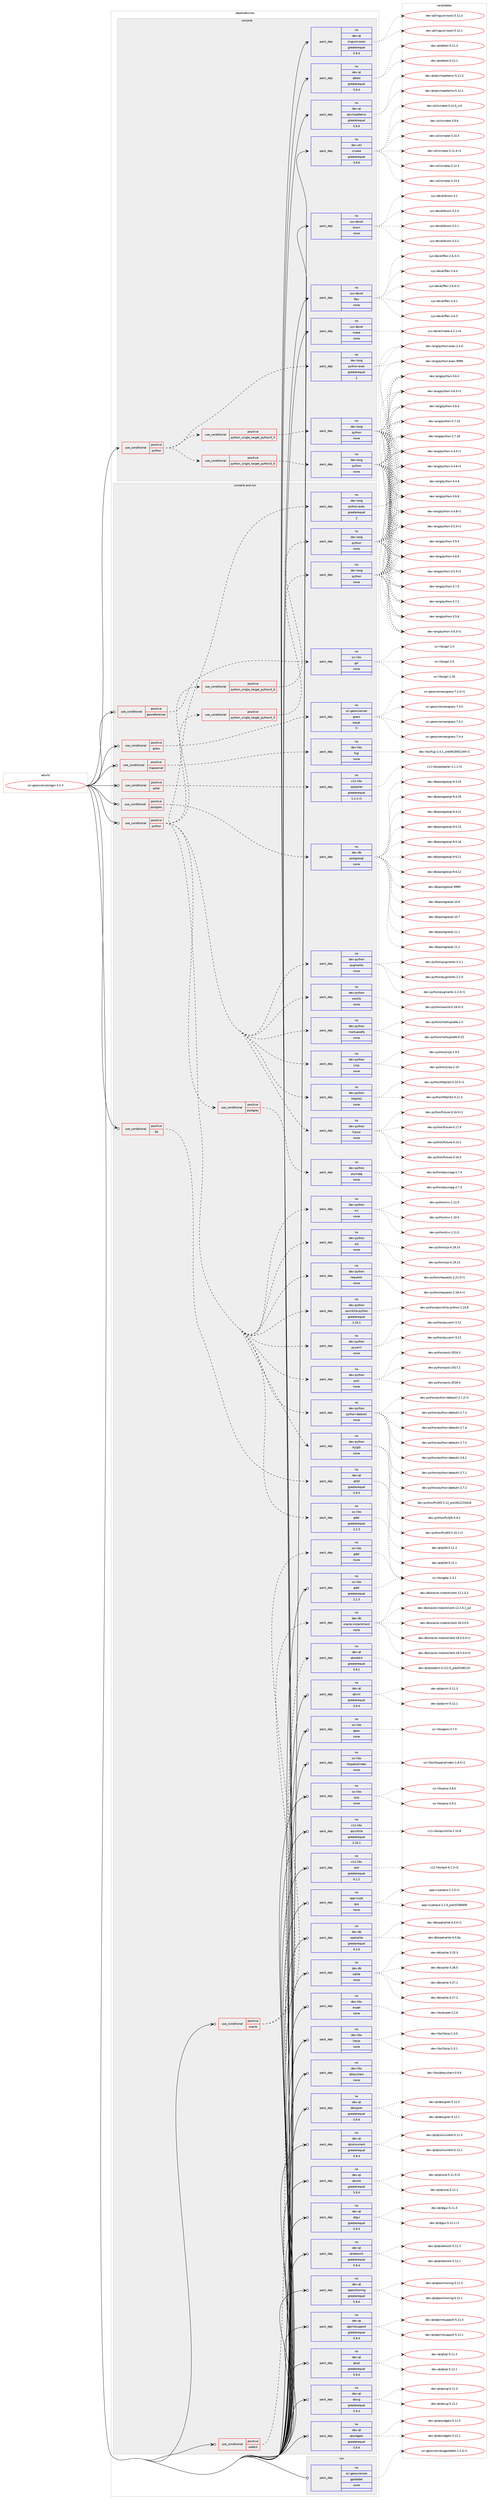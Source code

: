 digraph prolog {

# *************
# Graph options
# *************

newrank=true;
concentrate=true;
compound=true;
graph [rankdir=LR,fontname=Helvetica,fontsize=10,ranksep=1.5];#, ranksep=2.5, nodesep=0.2];
edge  [arrowhead=vee];
node  [fontname=Helvetica,fontsize=10];

# **********
# The ebuild
# **********

subgraph cluster_leftcol {
color=gray;
rank=same;
label=<<i>ebuild</i>>;
id [label="sci-geosciences/qgis-3.2.3", color=red, width=4, href="../sci-geosciences/qgis-3.2.3.svg"];
}

# ****************
# The dependencies
# ****************

subgraph cluster_midcol {
color=gray;
label=<<i>dependencies</i>>;
subgraph cluster_compile {
fillcolor="#eeeeee";
style=filled;
label=<<i>compile</i>>;
subgraph cond452872 {
dependency1691499 [label=<<TABLE BORDER="0" CELLBORDER="1" CELLSPACING="0" CELLPADDING="4"><TR><TD ROWSPAN="3" CELLPADDING="10">use_conditional</TD></TR><TR><TD>positive</TD></TR><TR><TD>python</TD></TR></TABLE>>, shape=none, color=red];
subgraph cond452873 {
dependency1691500 [label=<<TABLE BORDER="0" CELLBORDER="1" CELLSPACING="0" CELLPADDING="4"><TR><TD ROWSPAN="3" CELLPADDING="10">use_conditional</TD></TR><TR><TD>positive</TD></TR><TR><TD>python_single_target_python3_5</TD></TR></TABLE>>, shape=none, color=red];
subgraph pack1210919 {
dependency1691501 [label=<<TABLE BORDER="0" CELLBORDER="1" CELLSPACING="0" CELLPADDING="4" WIDTH="220"><TR><TD ROWSPAN="6" CELLPADDING="30">pack_dep</TD></TR><TR><TD WIDTH="110">no</TD></TR><TR><TD>dev-lang</TD></TR><TR><TD>python</TD></TR><TR><TD>none</TD></TR><TR><TD></TD></TR></TABLE>>, shape=none, color=blue];
}
dependency1691500:e -> dependency1691501:w [weight=20,style="dashed",arrowhead="vee"];
}
dependency1691499:e -> dependency1691500:w [weight=20,style="dashed",arrowhead="vee"];
subgraph cond452874 {
dependency1691502 [label=<<TABLE BORDER="0" CELLBORDER="1" CELLSPACING="0" CELLPADDING="4"><TR><TD ROWSPAN="3" CELLPADDING="10">use_conditional</TD></TR><TR><TD>positive</TD></TR><TR><TD>python_single_target_python3_6</TD></TR></TABLE>>, shape=none, color=red];
subgraph pack1210920 {
dependency1691503 [label=<<TABLE BORDER="0" CELLBORDER="1" CELLSPACING="0" CELLPADDING="4" WIDTH="220"><TR><TD ROWSPAN="6" CELLPADDING="30">pack_dep</TD></TR><TR><TD WIDTH="110">no</TD></TR><TR><TD>dev-lang</TD></TR><TR><TD>python</TD></TR><TR><TD>none</TD></TR><TR><TD></TD></TR></TABLE>>, shape=none, color=blue];
}
dependency1691502:e -> dependency1691503:w [weight=20,style="dashed",arrowhead="vee"];
}
dependency1691499:e -> dependency1691502:w [weight=20,style="dashed",arrowhead="vee"];
subgraph pack1210921 {
dependency1691504 [label=<<TABLE BORDER="0" CELLBORDER="1" CELLSPACING="0" CELLPADDING="4" WIDTH="220"><TR><TD ROWSPAN="6" CELLPADDING="30">pack_dep</TD></TR><TR><TD WIDTH="110">no</TD></TR><TR><TD>dev-lang</TD></TR><TR><TD>python-exec</TD></TR><TR><TD>greaterequal</TD></TR><TR><TD>2</TD></TR></TABLE>>, shape=none, color=blue];
}
dependency1691499:e -> dependency1691504:w [weight=20,style="dashed",arrowhead="vee"];
}
id:e -> dependency1691499:w [weight=20,style="solid",arrowhead="vee"];
subgraph pack1210922 {
dependency1691505 [label=<<TABLE BORDER="0" CELLBORDER="1" CELLSPACING="0" CELLPADDING="4" WIDTH="220"><TR><TD ROWSPAN="6" CELLPADDING="30">pack_dep</TD></TR><TR><TD WIDTH="110">no</TD></TR><TR><TD>dev-qt</TD></TR><TR><TD>linguist-tools</TD></TR><TR><TD>greaterequal</TD></TR><TR><TD>5.9.4</TD></TR></TABLE>>, shape=none, color=blue];
}
id:e -> dependency1691505:w [weight=20,style="solid",arrowhead="vee"];
subgraph pack1210923 {
dependency1691506 [label=<<TABLE BORDER="0" CELLBORDER="1" CELLSPACING="0" CELLPADDING="4" WIDTH="220"><TR><TD ROWSPAN="6" CELLPADDING="30">pack_dep</TD></TR><TR><TD WIDTH="110">no</TD></TR><TR><TD>dev-qt</TD></TR><TR><TD>qttest</TD></TR><TR><TD>greaterequal</TD></TR><TR><TD>5.9.4</TD></TR></TABLE>>, shape=none, color=blue];
}
id:e -> dependency1691506:w [weight=20,style="solid",arrowhead="vee"];
subgraph pack1210924 {
dependency1691507 [label=<<TABLE BORDER="0" CELLBORDER="1" CELLSPACING="0" CELLPADDING="4" WIDTH="220"><TR><TD ROWSPAN="6" CELLPADDING="30">pack_dep</TD></TR><TR><TD WIDTH="110">no</TD></TR><TR><TD>dev-qt</TD></TR><TR><TD>qtxmlpatterns</TD></TR><TR><TD>greaterequal</TD></TR><TR><TD>5.9.4</TD></TR></TABLE>>, shape=none, color=blue];
}
id:e -> dependency1691507:w [weight=20,style="solid",arrowhead="vee"];
subgraph pack1210925 {
dependency1691508 [label=<<TABLE BORDER="0" CELLBORDER="1" CELLSPACING="0" CELLPADDING="4" WIDTH="220"><TR><TD ROWSPAN="6" CELLPADDING="30">pack_dep</TD></TR><TR><TD WIDTH="110">no</TD></TR><TR><TD>dev-util</TD></TR><TR><TD>cmake</TD></TR><TR><TD>greaterequal</TD></TR><TR><TD>3.9.6</TD></TR></TABLE>>, shape=none, color=blue];
}
id:e -> dependency1691508:w [weight=20,style="solid",arrowhead="vee"];
subgraph pack1210926 {
dependency1691509 [label=<<TABLE BORDER="0" CELLBORDER="1" CELLSPACING="0" CELLPADDING="4" WIDTH="220"><TR><TD ROWSPAN="6" CELLPADDING="30">pack_dep</TD></TR><TR><TD WIDTH="110">no</TD></TR><TR><TD>sys-devel</TD></TR><TR><TD>bison</TD></TR><TR><TD>none</TD></TR><TR><TD></TD></TR></TABLE>>, shape=none, color=blue];
}
id:e -> dependency1691509:w [weight=20,style="solid",arrowhead="vee"];
subgraph pack1210927 {
dependency1691510 [label=<<TABLE BORDER="0" CELLBORDER="1" CELLSPACING="0" CELLPADDING="4" WIDTH="220"><TR><TD ROWSPAN="6" CELLPADDING="30">pack_dep</TD></TR><TR><TD WIDTH="110">no</TD></TR><TR><TD>sys-devel</TD></TR><TR><TD>flex</TD></TR><TR><TD>none</TD></TR><TR><TD></TD></TR></TABLE>>, shape=none, color=blue];
}
id:e -> dependency1691510:w [weight=20,style="solid",arrowhead="vee"];
subgraph pack1210928 {
dependency1691511 [label=<<TABLE BORDER="0" CELLBORDER="1" CELLSPACING="0" CELLPADDING="4" WIDTH="220"><TR><TD ROWSPAN="6" CELLPADDING="30">pack_dep</TD></TR><TR><TD WIDTH="110">no</TD></TR><TR><TD>sys-devel</TD></TR><TR><TD>make</TD></TR><TR><TD>none</TD></TR><TR><TD></TD></TR></TABLE>>, shape=none, color=blue];
}
id:e -> dependency1691511:w [weight=20,style="solid",arrowhead="vee"];
}
subgraph cluster_compileandrun {
fillcolor="#eeeeee";
style=filled;
label=<<i>compile and run</i>>;
subgraph cond452875 {
dependency1691512 [label=<<TABLE BORDER="0" CELLBORDER="1" CELLSPACING="0" CELLPADDING="4"><TR><TD ROWSPAN="3" CELLPADDING="10">use_conditional</TD></TR><TR><TD>positive</TD></TR><TR><TD>3d</TD></TR></TABLE>>, shape=none, color=red];
subgraph pack1210929 {
dependency1691513 [label=<<TABLE BORDER="0" CELLBORDER="1" CELLSPACING="0" CELLPADDING="4" WIDTH="220"><TR><TD ROWSPAN="6" CELLPADDING="30">pack_dep</TD></TR><TR><TD WIDTH="110">no</TD></TR><TR><TD>dev-qt</TD></TR><TR><TD>qt3d</TD></TR><TR><TD>greaterequal</TD></TR><TR><TD>5.9.4</TD></TR></TABLE>>, shape=none, color=blue];
}
dependency1691512:e -> dependency1691513:w [weight=20,style="dashed",arrowhead="vee"];
}
id:e -> dependency1691512:w [weight=20,style="solid",arrowhead="odotvee"];
subgraph cond452876 {
dependency1691514 [label=<<TABLE BORDER="0" CELLBORDER="1" CELLSPACING="0" CELLPADDING="4"><TR><TD ROWSPAN="3" CELLPADDING="10">use_conditional</TD></TR><TR><TD>positive</TD></TR><TR><TD>georeferencer</TD></TR></TABLE>>, shape=none, color=red];
subgraph pack1210930 {
dependency1691515 [label=<<TABLE BORDER="0" CELLBORDER="1" CELLSPACING="0" CELLPADDING="4" WIDTH="220"><TR><TD ROWSPAN="6" CELLPADDING="30">pack_dep</TD></TR><TR><TD WIDTH="110">no</TD></TR><TR><TD>sci-libs</TD></TR><TR><TD>gsl</TD></TR><TR><TD>none</TD></TR><TR><TD></TD></TR></TABLE>>, shape=none, color=blue];
}
dependency1691514:e -> dependency1691515:w [weight=20,style="dashed",arrowhead="vee"];
}
id:e -> dependency1691514:w [weight=20,style="solid",arrowhead="odotvee"];
subgraph cond452877 {
dependency1691516 [label=<<TABLE BORDER="0" CELLBORDER="1" CELLSPACING="0" CELLPADDING="4"><TR><TD ROWSPAN="3" CELLPADDING="10">use_conditional</TD></TR><TR><TD>positive</TD></TR><TR><TD>grass</TD></TR></TABLE>>, shape=none, color=red];
subgraph pack1210931 {
dependency1691517 [label=<<TABLE BORDER="0" CELLBORDER="1" CELLSPACING="0" CELLPADDING="4" WIDTH="220"><TR><TD ROWSPAN="6" CELLPADDING="30">pack_dep</TD></TR><TR><TD WIDTH="110">no</TD></TR><TR><TD>sci-geosciences</TD></TR><TR><TD>grass</TD></TR><TR><TD>equal</TD></TR><TR><TD>7*</TD></TR></TABLE>>, shape=none, color=blue];
}
dependency1691516:e -> dependency1691517:w [weight=20,style="dashed",arrowhead="vee"];
}
id:e -> dependency1691516:w [weight=20,style="solid",arrowhead="odotvee"];
subgraph cond452878 {
dependency1691518 [label=<<TABLE BORDER="0" CELLBORDER="1" CELLSPACING="0" CELLPADDING="4"><TR><TD ROWSPAN="3" CELLPADDING="10">use_conditional</TD></TR><TR><TD>positive</TD></TR><TR><TD>mapserver</TD></TR></TABLE>>, shape=none, color=red];
subgraph pack1210932 {
dependency1691519 [label=<<TABLE BORDER="0" CELLBORDER="1" CELLSPACING="0" CELLPADDING="4" WIDTH="220"><TR><TD ROWSPAN="6" CELLPADDING="30">pack_dep</TD></TR><TR><TD WIDTH="110">no</TD></TR><TR><TD>dev-libs</TD></TR><TR><TD>fcgi</TD></TR><TR><TD>none</TD></TR><TR><TD></TD></TR></TABLE>>, shape=none, color=blue];
}
dependency1691518:e -> dependency1691519:w [weight=20,style="dashed",arrowhead="vee"];
}
id:e -> dependency1691518:w [weight=20,style="solid",arrowhead="odotvee"];
subgraph cond452879 {
dependency1691520 [label=<<TABLE BORDER="0" CELLBORDER="1" CELLSPACING="0" CELLPADDING="4"><TR><TD ROWSPAN="3" CELLPADDING="10">use_conditional</TD></TR><TR><TD>positive</TD></TR><TR><TD>oracle</TD></TR></TABLE>>, shape=none, color=red];
subgraph pack1210933 {
dependency1691521 [label=<<TABLE BORDER="0" CELLBORDER="1" CELLSPACING="0" CELLPADDING="4" WIDTH="220"><TR><TD ROWSPAN="6" CELLPADDING="30">pack_dep</TD></TR><TR><TD WIDTH="110">no</TD></TR><TR><TD>dev-db</TD></TR><TR><TD>oracle-instantclient</TD></TR><TR><TD>none</TD></TR><TR><TD></TD></TR></TABLE>>, shape=none, color=blue];
}
dependency1691520:e -> dependency1691521:w [weight=20,style="dashed",arrowhead="vee"];
subgraph pack1210934 {
dependency1691522 [label=<<TABLE BORDER="0" CELLBORDER="1" CELLSPACING="0" CELLPADDING="4" WIDTH="220"><TR><TD ROWSPAN="6" CELLPADDING="30">pack_dep</TD></TR><TR><TD WIDTH="110">no</TD></TR><TR><TD>sci-libs</TD></TR><TR><TD>gdal</TD></TR><TR><TD>none</TD></TR><TR><TD></TD></TR></TABLE>>, shape=none, color=blue];
}
dependency1691520:e -> dependency1691522:w [weight=20,style="dashed",arrowhead="vee"];
}
id:e -> dependency1691520:w [weight=20,style="solid",arrowhead="odotvee"];
subgraph cond452880 {
dependency1691523 [label=<<TABLE BORDER="0" CELLBORDER="1" CELLSPACING="0" CELLPADDING="4"><TR><TD ROWSPAN="3" CELLPADDING="10">use_conditional</TD></TR><TR><TD>positive</TD></TR><TR><TD>polar</TD></TR></TABLE>>, shape=none, color=red];
subgraph pack1210935 {
dependency1691524 [label=<<TABLE BORDER="0" CELLBORDER="1" CELLSPACING="0" CELLPADDING="4" WIDTH="220"><TR><TD ROWSPAN="6" CELLPADDING="30">pack_dep</TD></TR><TR><TD WIDTH="110">no</TD></TR><TR><TD>x11-libs</TD></TR><TR><TD>qwtpolar</TD></TR><TR><TD>greaterequal</TD></TR><TR><TD>1.1.1-r1</TD></TR></TABLE>>, shape=none, color=blue];
}
dependency1691523:e -> dependency1691524:w [weight=20,style="dashed",arrowhead="vee"];
}
id:e -> dependency1691523:w [weight=20,style="solid",arrowhead="odotvee"];
subgraph cond452881 {
dependency1691525 [label=<<TABLE BORDER="0" CELLBORDER="1" CELLSPACING="0" CELLPADDING="4"><TR><TD ROWSPAN="3" CELLPADDING="10">use_conditional</TD></TR><TR><TD>positive</TD></TR><TR><TD>postgres</TD></TR></TABLE>>, shape=none, color=red];
subgraph pack1210936 {
dependency1691526 [label=<<TABLE BORDER="0" CELLBORDER="1" CELLSPACING="0" CELLPADDING="4" WIDTH="220"><TR><TD ROWSPAN="6" CELLPADDING="30">pack_dep</TD></TR><TR><TD WIDTH="110">no</TD></TR><TR><TD>dev-db</TD></TR><TR><TD>postgresql</TD></TR><TR><TD>none</TD></TR><TR><TD></TD></TR></TABLE>>, shape=none, color=blue];
}
dependency1691525:e -> dependency1691526:w [weight=20,style="dashed",arrowhead="vee"];
}
id:e -> dependency1691525:w [weight=20,style="solid",arrowhead="odotvee"];
subgraph cond452882 {
dependency1691527 [label=<<TABLE BORDER="0" CELLBORDER="1" CELLSPACING="0" CELLPADDING="4"><TR><TD ROWSPAN="3" CELLPADDING="10">use_conditional</TD></TR><TR><TD>positive</TD></TR><TR><TD>python</TD></TR></TABLE>>, shape=none, color=red];
subgraph cond452883 {
dependency1691528 [label=<<TABLE BORDER="0" CELLBORDER="1" CELLSPACING="0" CELLPADDING="4"><TR><TD ROWSPAN="3" CELLPADDING="10">use_conditional</TD></TR><TR><TD>positive</TD></TR><TR><TD>python_single_target_python3_5</TD></TR></TABLE>>, shape=none, color=red];
subgraph pack1210937 {
dependency1691529 [label=<<TABLE BORDER="0" CELLBORDER="1" CELLSPACING="0" CELLPADDING="4" WIDTH="220"><TR><TD ROWSPAN="6" CELLPADDING="30">pack_dep</TD></TR><TR><TD WIDTH="110">no</TD></TR><TR><TD>dev-lang</TD></TR><TR><TD>python</TD></TR><TR><TD>none</TD></TR><TR><TD></TD></TR></TABLE>>, shape=none, color=blue];
}
dependency1691528:e -> dependency1691529:w [weight=20,style="dashed",arrowhead="vee"];
}
dependency1691527:e -> dependency1691528:w [weight=20,style="dashed",arrowhead="vee"];
subgraph cond452884 {
dependency1691530 [label=<<TABLE BORDER="0" CELLBORDER="1" CELLSPACING="0" CELLPADDING="4"><TR><TD ROWSPAN="3" CELLPADDING="10">use_conditional</TD></TR><TR><TD>positive</TD></TR><TR><TD>python_single_target_python3_6</TD></TR></TABLE>>, shape=none, color=red];
subgraph pack1210938 {
dependency1691531 [label=<<TABLE BORDER="0" CELLBORDER="1" CELLSPACING="0" CELLPADDING="4" WIDTH="220"><TR><TD ROWSPAN="6" CELLPADDING="30">pack_dep</TD></TR><TR><TD WIDTH="110">no</TD></TR><TR><TD>dev-lang</TD></TR><TR><TD>python</TD></TR><TR><TD>none</TD></TR><TR><TD></TD></TR></TABLE>>, shape=none, color=blue];
}
dependency1691530:e -> dependency1691531:w [weight=20,style="dashed",arrowhead="vee"];
}
dependency1691527:e -> dependency1691530:w [weight=20,style="dashed",arrowhead="vee"];
subgraph pack1210939 {
dependency1691532 [label=<<TABLE BORDER="0" CELLBORDER="1" CELLSPACING="0" CELLPADDING="4" WIDTH="220"><TR><TD ROWSPAN="6" CELLPADDING="30">pack_dep</TD></TR><TR><TD WIDTH="110">no</TD></TR><TR><TD>dev-lang</TD></TR><TR><TD>python-exec</TD></TR><TR><TD>greaterequal</TD></TR><TR><TD>2</TD></TR></TABLE>>, shape=none, color=blue];
}
dependency1691527:e -> dependency1691532:w [weight=20,style="dashed",arrowhead="vee"];
subgraph pack1210940 {
dependency1691533 [label=<<TABLE BORDER="0" CELLBORDER="1" CELLSPACING="0" CELLPADDING="4" WIDTH="220"><TR><TD ROWSPAN="6" CELLPADDING="30">pack_dep</TD></TR><TR><TD WIDTH="110">no</TD></TR><TR><TD>dev-python</TD></TR><TR><TD>future</TD></TR><TR><TD>none</TD></TR><TR><TD></TD></TR></TABLE>>, shape=none, color=blue];
}
dependency1691527:e -> dependency1691533:w [weight=20,style="dashed",arrowhead="vee"];
subgraph pack1210941 {
dependency1691534 [label=<<TABLE BORDER="0" CELLBORDER="1" CELLSPACING="0" CELLPADDING="4" WIDTH="220"><TR><TD ROWSPAN="6" CELLPADDING="30">pack_dep</TD></TR><TR><TD WIDTH="110">no</TD></TR><TR><TD>dev-python</TD></TR><TR><TD>httplib2</TD></TR><TR><TD>none</TD></TR><TR><TD></TD></TR></TABLE>>, shape=none, color=blue];
}
dependency1691527:e -> dependency1691534:w [weight=20,style="dashed",arrowhead="vee"];
subgraph pack1210942 {
dependency1691535 [label=<<TABLE BORDER="0" CELLBORDER="1" CELLSPACING="0" CELLPADDING="4" WIDTH="220"><TR><TD ROWSPAN="6" CELLPADDING="30">pack_dep</TD></TR><TR><TD WIDTH="110">no</TD></TR><TR><TD>dev-python</TD></TR><TR><TD>jinja</TD></TR><TR><TD>none</TD></TR><TR><TD></TD></TR></TABLE>>, shape=none, color=blue];
}
dependency1691527:e -> dependency1691535:w [weight=20,style="dashed",arrowhead="vee"];
subgraph pack1210943 {
dependency1691536 [label=<<TABLE BORDER="0" CELLBORDER="1" CELLSPACING="0" CELLPADDING="4" WIDTH="220"><TR><TD ROWSPAN="6" CELLPADDING="30">pack_dep</TD></TR><TR><TD WIDTH="110">no</TD></TR><TR><TD>dev-python</TD></TR><TR><TD>markupsafe</TD></TR><TR><TD>none</TD></TR><TR><TD></TD></TR></TABLE>>, shape=none, color=blue];
}
dependency1691527:e -> dependency1691536:w [weight=20,style="dashed",arrowhead="vee"];
subgraph pack1210944 {
dependency1691537 [label=<<TABLE BORDER="0" CELLBORDER="1" CELLSPACING="0" CELLPADDING="4" WIDTH="220"><TR><TD ROWSPAN="6" CELLPADDING="30">pack_dep</TD></TR><TR><TD WIDTH="110">no</TD></TR><TR><TD>dev-python</TD></TR><TR><TD>owslib</TD></TR><TR><TD>none</TD></TR><TR><TD></TD></TR></TABLE>>, shape=none, color=blue];
}
dependency1691527:e -> dependency1691537:w [weight=20,style="dashed",arrowhead="vee"];
subgraph pack1210945 {
dependency1691538 [label=<<TABLE BORDER="0" CELLBORDER="1" CELLSPACING="0" CELLPADDING="4" WIDTH="220"><TR><TD ROWSPAN="6" CELLPADDING="30">pack_dep</TD></TR><TR><TD WIDTH="110">no</TD></TR><TR><TD>dev-python</TD></TR><TR><TD>pygments</TD></TR><TR><TD>none</TD></TR><TR><TD></TD></TR></TABLE>>, shape=none, color=blue];
}
dependency1691527:e -> dependency1691538:w [weight=20,style="dashed",arrowhead="vee"];
subgraph pack1210946 {
dependency1691539 [label=<<TABLE BORDER="0" CELLBORDER="1" CELLSPACING="0" CELLPADDING="4" WIDTH="220"><TR><TD ROWSPAN="6" CELLPADDING="30">pack_dep</TD></TR><TR><TD WIDTH="110">no</TD></TR><TR><TD>dev-python</TD></TR><TR><TD>PyQt5</TD></TR><TR><TD>none</TD></TR><TR><TD></TD></TR></TABLE>>, shape=none, color=blue];
}
dependency1691527:e -> dependency1691539:w [weight=20,style="dashed",arrowhead="vee"];
subgraph pack1210947 {
dependency1691540 [label=<<TABLE BORDER="0" CELLBORDER="1" CELLSPACING="0" CELLPADDING="4" WIDTH="220"><TR><TD ROWSPAN="6" CELLPADDING="30">pack_dep</TD></TR><TR><TD WIDTH="110">no</TD></TR><TR><TD>dev-python</TD></TR><TR><TD>python-dateutil</TD></TR><TR><TD>none</TD></TR><TR><TD></TD></TR></TABLE>>, shape=none, color=blue];
}
dependency1691527:e -> dependency1691540:w [weight=20,style="dashed",arrowhead="vee"];
subgraph pack1210948 {
dependency1691541 [label=<<TABLE BORDER="0" CELLBORDER="1" CELLSPACING="0" CELLPADDING="4" WIDTH="220"><TR><TD ROWSPAN="6" CELLPADDING="30">pack_dep</TD></TR><TR><TD WIDTH="110">no</TD></TR><TR><TD>dev-python</TD></TR><TR><TD>pytz</TD></TR><TR><TD>none</TD></TR><TR><TD></TD></TR></TABLE>>, shape=none, color=blue];
}
dependency1691527:e -> dependency1691541:w [weight=20,style="dashed",arrowhead="vee"];
subgraph pack1210949 {
dependency1691542 [label=<<TABLE BORDER="0" CELLBORDER="1" CELLSPACING="0" CELLPADDING="4" WIDTH="220"><TR><TD ROWSPAN="6" CELLPADDING="30">pack_dep</TD></TR><TR><TD WIDTH="110">no</TD></TR><TR><TD>dev-python</TD></TR><TR><TD>pyyaml</TD></TR><TR><TD>none</TD></TR><TR><TD></TD></TR></TABLE>>, shape=none, color=blue];
}
dependency1691527:e -> dependency1691542:w [weight=20,style="dashed",arrowhead="vee"];
subgraph pack1210950 {
dependency1691543 [label=<<TABLE BORDER="0" CELLBORDER="1" CELLSPACING="0" CELLPADDING="4" WIDTH="220"><TR><TD ROWSPAN="6" CELLPADDING="30">pack_dep</TD></TR><TR><TD WIDTH="110">no</TD></TR><TR><TD>dev-python</TD></TR><TR><TD>qscintilla-python</TD></TR><TR><TD>greaterequal</TD></TR><TR><TD>2.10.1</TD></TR></TABLE>>, shape=none, color=blue];
}
dependency1691527:e -> dependency1691543:w [weight=20,style="dashed",arrowhead="vee"];
subgraph pack1210951 {
dependency1691544 [label=<<TABLE BORDER="0" CELLBORDER="1" CELLSPACING="0" CELLPADDING="4" WIDTH="220"><TR><TD ROWSPAN="6" CELLPADDING="30">pack_dep</TD></TR><TR><TD WIDTH="110">no</TD></TR><TR><TD>dev-python</TD></TR><TR><TD>requests</TD></TR><TR><TD>none</TD></TR><TR><TD></TD></TR></TABLE>>, shape=none, color=blue];
}
dependency1691527:e -> dependency1691544:w [weight=20,style="dashed",arrowhead="vee"];
subgraph pack1210952 {
dependency1691545 [label=<<TABLE BORDER="0" CELLBORDER="1" CELLSPACING="0" CELLPADDING="4" WIDTH="220"><TR><TD ROWSPAN="6" CELLPADDING="30">pack_dep</TD></TR><TR><TD WIDTH="110">no</TD></TR><TR><TD>dev-python</TD></TR><TR><TD>sip</TD></TR><TR><TD>none</TD></TR><TR><TD></TD></TR></TABLE>>, shape=none, color=blue];
}
dependency1691527:e -> dependency1691545:w [weight=20,style="dashed",arrowhead="vee"];
subgraph pack1210953 {
dependency1691546 [label=<<TABLE BORDER="0" CELLBORDER="1" CELLSPACING="0" CELLPADDING="4" WIDTH="220"><TR><TD ROWSPAN="6" CELLPADDING="30">pack_dep</TD></TR><TR><TD WIDTH="110">no</TD></TR><TR><TD>dev-python</TD></TR><TR><TD>six</TD></TR><TR><TD>none</TD></TR><TR><TD></TD></TR></TABLE>>, shape=none, color=blue];
}
dependency1691527:e -> dependency1691546:w [weight=20,style="dashed",arrowhead="vee"];
subgraph pack1210954 {
dependency1691547 [label=<<TABLE BORDER="0" CELLBORDER="1" CELLSPACING="0" CELLPADDING="4" WIDTH="220"><TR><TD ROWSPAN="6" CELLPADDING="30">pack_dep</TD></TR><TR><TD WIDTH="110">no</TD></TR><TR><TD>sci-libs</TD></TR><TR><TD>gdal</TD></TR><TR><TD>greaterequal</TD></TR><TR><TD>2.2.3</TD></TR></TABLE>>, shape=none, color=blue];
}
dependency1691527:e -> dependency1691547:w [weight=20,style="dashed",arrowhead="vee"];
subgraph cond452885 {
dependency1691548 [label=<<TABLE BORDER="0" CELLBORDER="1" CELLSPACING="0" CELLPADDING="4"><TR><TD ROWSPAN="3" CELLPADDING="10">use_conditional</TD></TR><TR><TD>positive</TD></TR><TR><TD>postgres</TD></TR></TABLE>>, shape=none, color=red];
subgraph pack1210955 {
dependency1691549 [label=<<TABLE BORDER="0" CELLBORDER="1" CELLSPACING="0" CELLPADDING="4" WIDTH="220"><TR><TD ROWSPAN="6" CELLPADDING="30">pack_dep</TD></TR><TR><TD WIDTH="110">no</TD></TR><TR><TD>dev-python</TD></TR><TR><TD>psycopg</TD></TR><TR><TD>none</TD></TR><TR><TD></TD></TR></TABLE>>, shape=none, color=blue];
}
dependency1691548:e -> dependency1691549:w [weight=20,style="dashed",arrowhead="vee"];
}
dependency1691527:e -> dependency1691548:w [weight=20,style="dashed",arrowhead="vee"];
}
id:e -> dependency1691527:w [weight=20,style="solid",arrowhead="odotvee"];
subgraph cond452886 {
dependency1691550 [label=<<TABLE BORDER="0" CELLBORDER="1" CELLSPACING="0" CELLPADDING="4"><TR><TD ROWSPAN="3" CELLPADDING="10">use_conditional</TD></TR><TR><TD>positive</TD></TR><TR><TD>webkit</TD></TR></TABLE>>, shape=none, color=red];
subgraph pack1210956 {
dependency1691551 [label=<<TABLE BORDER="0" CELLBORDER="1" CELLSPACING="0" CELLPADDING="4" WIDTH="220"><TR><TD ROWSPAN="6" CELLPADDING="30">pack_dep</TD></TR><TR><TD WIDTH="110">no</TD></TR><TR><TD>dev-qt</TD></TR><TR><TD>qtwebkit</TD></TR><TR><TD>greaterequal</TD></TR><TR><TD>5.9.1</TD></TR></TABLE>>, shape=none, color=blue];
}
dependency1691550:e -> dependency1691551:w [weight=20,style="dashed",arrowhead="vee"];
}
id:e -> dependency1691550:w [weight=20,style="solid",arrowhead="odotvee"];
subgraph pack1210957 {
dependency1691552 [label=<<TABLE BORDER="0" CELLBORDER="1" CELLSPACING="0" CELLPADDING="4" WIDTH="220"><TR><TD ROWSPAN="6" CELLPADDING="30">pack_dep</TD></TR><TR><TD WIDTH="110">no</TD></TR><TR><TD>app-crypt</TD></TR><TR><TD>qca</TD></TR><TR><TD>none</TD></TR><TR><TD></TD></TR></TABLE>>, shape=none, color=blue];
}
id:e -> dependency1691552:w [weight=20,style="solid",arrowhead="odotvee"];
subgraph pack1210958 {
dependency1691553 [label=<<TABLE BORDER="0" CELLBORDER="1" CELLSPACING="0" CELLPADDING="4" WIDTH="220"><TR><TD ROWSPAN="6" CELLPADDING="30">pack_dep</TD></TR><TR><TD WIDTH="110">no</TD></TR><TR><TD>dev-db</TD></TR><TR><TD>spatialite</TD></TR><TR><TD>greaterequal</TD></TR><TR><TD>4.2.0</TD></TR></TABLE>>, shape=none, color=blue];
}
id:e -> dependency1691553:w [weight=20,style="solid",arrowhead="odotvee"];
subgraph pack1210959 {
dependency1691554 [label=<<TABLE BORDER="0" CELLBORDER="1" CELLSPACING="0" CELLPADDING="4" WIDTH="220"><TR><TD ROWSPAN="6" CELLPADDING="30">pack_dep</TD></TR><TR><TD WIDTH="110">no</TD></TR><TR><TD>dev-db</TD></TR><TR><TD>sqlite</TD></TR><TR><TD>none</TD></TR><TR><TD></TD></TR></TABLE>>, shape=none, color=blue];
}
id:e -> dependency1691554:w [weight=20,style="solid",arrowhead="odotvee"];
subgraph pack1210960 {
dependency1691555 [label=<<TABLE BORDER="0" CELLBORDER="1" CELLSPACING="0" CELLPADDING="4" WIDTH="220"><TR><TD ROWSPAN="6" CELLPADDING="30">pack_dep</TD></TR><TR><TD WIDTH="110">no</TD></TR><TR><TD>dev-libs</TD></TR><TR><TD>expat</TD></TR><TR><TD>none</TD></TR><TR><TD></TD></TR></TABLE>>, shape=none, color=blue];
}
id:e -> dependency1691555:w [weight=20,style="solid",arrowhead="odotvee"];
subgraph pack1210961 {
dependency1691556 [label=<<TABLE BORDER="0" CELLBORDER="1" CELLSPACING="0" CELLPADDING="4" WIDTH="220"><TR><TD ROWSPAN="6" CELLPADDING="30">pack_dep</TD></TR><TR><TD WIDTH="110">no</TD></TR><TR><TD>dev-libs</TD></TR><TR><TD>libzip</TD></TR><TR><TD>none</TD></TR><TR><TD></TD></TR></TABLE>>, shape=none, color=blue];
}
id:e -> dependency1691556:w [weight=20,style="solid",arrowhead="odotvee"];
subgraph pack1210962 {
dependency1691557 [label=<<TABLE BORDER="0" CELLBORDER="1" CELLSPACING="0" CELLPADDING="4" WIDTH="220"><TR><TD ROWSPAN="6" CELLPADDING="30">pack_dep</TD></TR><TR><TD WIDTH="110">no</TD></TR><TR><TD>dev-libs</TD></TR><TR><TD>qtkeychain</TD></TR><TR><TD>none</TD></TR><TR><TD></TD></TR></TABLE>>, shape=none, color=blue];
}
id:e -> dependency1691557:w [weight=20,style="solid",arrowhead="odotvee"];
subgraph pack1210963 {
dependency1691558 [label=<<TABLE BORDER="0" CELLBORDER="1" CELLSPACING="0" CELLPADDING="4" WIDTH="220"><TR><TD ROWSPAN="6" CELLPADDING="30">pack_dep</TD></TR><TR><TD WIDTH="110">no</TD></TR><TR><TD>dev-qt</TD></TR><TR><TD>designer</TD></TR><TR><TD>greaterequal</TD></TR><TR><TD>5.9.4</TD></TR></TABLE>>, shape=none, color=blue];
}
id:e -> dependency1691558:w [weight=20,style="solid",arrowhead="odotvee"];
subgraph pack1210964 {
dependency1691559 [label=<<TABLE BORDER="0" CELLBORDER="1" CELLSPACING="0" CELLPADDING="4" WIDTH="220"><TR><TD ROWSPAN="6" CELLPADDING="30">pack_dep</TD></TR><TR><TD WIDTH="110">no</TD></TR><TR><TD>dev-qt</TD></TR><TR><TD>qtconcurrent</TD></TR><TR><TD>greaterequal</TD></TR><TR><TD>5.9.4</TD></TR></TABLE>>, shape=none, color=blue];
}
id:e -> dependency1691559:w [weight=20,style="solid",arrowhead="odotvee"];
subgraph pack1210965 {
dependency1691560 [label=<<TABLE BORDER="0" CELLBORDER="1" CELLSPACING="0" CELLPADDING="4" WIDTH="220"><TR><TD ROWSPAN="6" CELLPADDING="30">pack_dep</TD></TR><TR><TD WIDTH="110">no</TD></TR><TR><TD>dev-qt</TD></TR><TR><TD>qtcore</TD></TR><TR><TD>greaterequal</TD></TR><TR><TD>5.9.4</TD></TR></TABLE>>, shape=none, color=blue];
}
id:e -> dependency1691560:w [weight=20,style="solid",arrowhead="odotvee"];
subgraph pack1210966 {
dependency1691561 [label=<<TABLE BORDER="0" CELLBORDER="1" CELLSPACING="0" CELLPADDING="4" WIDTH="220"><TR><TD ROWSPAN="6" CELLPADDING="30">pack_dep</TD></TR><TR><TD WIDTH="110">no</TD></TR><TR><TD>dev-qt</TD></TR><TR><TD>qtgui</TD></TR><TR><TD>greaterequal</TD></TR><TR><TD>5.9.4</TD></TR></TABLE>>, shape=none, color=blue];
}
id:e -> dependency1691561:w [weight=20,style="solid",arrowhead="odotvee"];
subgraph pack1210967 {
dependency1691562 [label=<<TABLE BORDER="0" CELLBORDER="1" CELLSPACING="0" CELLPADDING="4" WIDTH="220"><TR><TD ROWSPAN="6" CELLPADDING="30">pack_dep</TD></TR><TR><TD WIDTH="110">no</TD></TR><TR><TD>dev-qt</TD></TR><TR><TD>qtnetwork</TD></TR><TR><TD>greaterequal</TD></TR><TR><TD>5.9.4</TD></TR></TABLE>>, shape=none, color=blue];
}
id:e -> dependency1691562:w [weight=20,style="solid",arrowhead="odotvee"];
subgraph pack1210968 {
dependency1691563 [label=<<TABLE BORDER="0" CELLBORDER="1" CELLSPACING="0" CELLPADDING="4" WIDTH="220"><TR><TD ROWSPAN="6" CELLPADDING="30">pack_dep</TD></TR><TR><TD WIDTH="110">no</TD></TR><TR><TD>dev-qt</TD></TR><TR><TD>qtpositioning</TD></TR><TR><TD>greaterequal</TD></TR><TR><TD>5.9.4</TD></TR></TABLE>>, shape=none, color=blue];
}
id:e -> dependency1691563:w [weight=20,style="solid",arrowhead="odotvee"];
subgraph pack1210969 {
dependency1691564 [label=<<TABLE BORDER="0" CELLBORDER="1" CELLSPACING="0" CELLPADDING="4" WIDTH="220"><TR><TD ROWSPAN="6" CELLPADDING="30">pack_dep</TD></TR><TR><TD WIDTH="110">no</TD></TR><TR><TD>dev-qt</TD></TR><TR><TD>qtprintsupport</TD></TR><TR><TD>greaterequal</TD></TR><TR><TD>5.9.4</TD></TR></TABLE>>, shape=none, color=blue];
}
id:e -> dependency1691564:w [weight=20,style="solid",arrowhead="odotvee"];
subgraph pack1210970 {
dependency1691565 [label=<<TABLE BORDER="0" CELLBORDER="1" CELLSPACING="0" CELLPADDING="4" WIDTH="220"><TR><TD ROWSPAN="6" CELLPADDING="30">pack_dep</TD></TR><TR><TD WIDTH="110">no</TD></TR><TR><TD>dev-qt</TD></TR><TR><TD>qtsql</TD></TR><TR><TD>greaterequal</TD></TR><TR><TD>5.9.4</TD></TR></TABLE>>, shape=none, color=blue];
}
id:e -> dependency1691565:w [weight=20,style="solid",arrowhead="odotvee"];
subgraph pack1210971 {
dependency1691566 [label=<<TABLE BORDER="0" CELLBORDER="1" CELLSPACING="0" CELLPADDING="4" WIDTH="220"><TR><TD ROWSPAN="6" CELLPADDING="30">pack_dep</TD></TR><TR><TD WIDTH="110">no</TD></TR><TR><TD>dev-qt</TD></TR><TR><TD>qtsvg</TD></TR><TR><TD>greaterequal</TD></TR><TR><TD>5.9.4</TD></TR></TABLE>>, shape=none, color=blue];
}
id:e -> dependency1691566:w [weight=20,style="solid",arrowhead="odotvee"];
subgraph pack1210972 {
dependency1691567 [label=<<TABLE BORDER="0" CELLBORDER="1" CELLSPACING="0" CELLPADDING="4" WIDTH="220"><TR><TD ROWSPAN="6" CELLPADDING="30">pack_dep</TD></TR><TR><TD WIDTH="110">no</TD></TR><TR><TD>dev-qt</TD></TR><TR><TD>qtwidgets</TD></TR><TR><TD>greaterequal</TD></TR><TR><TD>5.9.4</TD></TR></TABLE>>, shape=none, color=blue];
}
id:e -> dependency1691567:w [weight=20,style="solid",arrowhead="odotvee"];
subgraph pack1210973 {
dependency1691568 [label=<<TABLE BORDER="0" CELLBORDER="1" CELLSPACING="0" CELLPADDING="4" WIDTH="220"><TR><TD ROWSPAN="6" CELLPADDING="30">pack_dep</TD></TR><TR><TD WIDTH="110">no</TD></TR><TR><TD>dev-qt</TD></TR><TR><TD>qtxml</TD></TR><TR><TD>greaterequal</TD></TR><TR><TD>5.9.4</TD></TR></TABLE>>, shape=none, color=blue];
}
id:e -> dependency1691568:w [weight=20,style="solid",arrowhead="odotvee"];
subgraph pack1210974 {
dependency1691569 [label=<<TABLE BORDER="0" CELLBORDER="1" CELLSPACING="0" CELLPADDING="4" WIDTH="220"><TR><TD ROWSPAN="6" CELLPADDING="30">pack_dep</TD></TR><TR><TD WIDTH="110">no</TD></TR><TR><TD>sci-libs</TD></TR><TR><TD>gdal</TD></TR><TR><TD>greaterequal</TD></TR><TR><TD>2.2.3</TD></TR></TABLE>>, shape=none, color=blue];
}
id:e -> dependency1691569:w [weight=20,style="solid",arrowhead="odotvee"];
subgraph pack1210975 {
dependency1691570 [label=<<TABLE BORDER="0" CELLBORDER="1" CELLSPACING="0" CELLPADDING="4" WIDTH="220"><TR><TD ROWSPAN="6" CELLPADDING="30">pack_dep</TD></TR><TR><TD WIDTH="110">no</TD></TR><TR><TD>sci-libs</TD></TR><TR><TD>geos</TD></TR><TR><TD>none</TD></TR><TR><TD></TD></TR></TABLE>>, shape=none, color=blue];
}
id:e -> dependency1691570:w [weight=20,style="solid",arrowhead="odotvee"];
subgraph pack1210976 {
dependency1691571 [label=<<TABLE BORDER="0" CELLBORDER="1" CELLSPACING="0" CELLPADDING="4" WIDTH="220"><TR><TD ROWSPAN="6" CELLPADDING="30">pack_dep</TD></TR><TR><TD WIDTH="110">no</TD></TR><TR><TD>sci-libs</TD></TR><TR><TD>libspatialindex</TD></TR><TR><TD>none</TD></TR><TR><TD></TD></TR></TABLE>>, shape=none, color=blue];
}
id:e -> dependency1691571:w [weight=20,style="solid",arrowhead="odotvee"];
subgraph pack1210977 {
dependency1691572 [label=<<TABLE BORDER="0" CELLBORDER="1" CELLSPACING="0" CELLPADDING="4" WIDTH="220"><TR><TD ROWSPAN="6" CELLPADDING="30">pack_dep</TD></TR><TR><TD WIDTH="110">no</TD></TR><TR><TD>sci-libs</TD></TR><TR><TD>proj</TD></TR><TR><TD>none</TD></TR><TR><TD></TD></TR></TABLE>>, shape=none, color=blue];
}
id:e -> dependency1691572:w [weight=20,style="solid",arrowhead="odotvee"];
subgraph pack1210978 {
dependency1691573 [label=<<TABLE BORDER="0" CELLBORDER="1" CELLSPACING="0" CELLPADDING="4" WIDTH="220"><TR><TD ROWSPAN="6" CELLPADDING="30">pack_dep</TD></TR><TR><TD WIDTH="110">no</TD></TR><TR><TD>x11-libs</TD></TR><TR><TD>qscintilla</TD></TR><TR><TD>greaterequal</TD></TR><TR><TD>2.10.1</TD></TR></TABLE>>, shape=none, color=blue];
}
id:e -> dependency1691573:w [weight=20,style="solid",arrowhead="odotvee"];
subgraph pack1210979 {
dependency1691574 [label=<<TABLE BORDER="0" CELLBORDER="1" CELLSPACING="0" CELLPADDING="4" WIDTH="220"><TR><TD ROWSPAN="6" CELLPADDING="30">pack_dep</TD></TR><TR><TD WIDTH="110">no</TD></TR><TR><TD>x11-libs</TD></TR><TR><TD>qwt</TD></TR><TR><TD>greaterequal</TD></TR><TR><TD>6.1.2</TD></TR></TABLE>>, shape=none, color=blue];
}
id:e -> dependency1691574:w [weight=20,style="solid",arrowhead="odotvee"];
}
subgraph cluster_run {
fillcolor="#eeeeee";
style=filled;
label=<<i>run</i>>;
subgraph pack1210980 {
dependency1691575 [label=<<TABLE BORDER="0" CELLBORDER="1" CELLSPACING="0" CELLPADDING="4" WIDTH="220"><TR><TD ROWSPAN="6" CELLPADDING="30">pack_dep</TD></TR><TR><TD WIDTH="110">no</TD></TR><TR><TD>sci-geosciences</TD></TR><TR><TD>gpsbabel</TD></TR><TR><TD>none</TD></TR><TR><TD></TD></TR></TABLE>>, shape=none, color=blue];
}
id:e -> dependency1691575:w [weight=20,style="solid",arrowhead="odot"];
}
}

# **************
# The candidates
# **************

subgraph cluster_choices {
rank=same;
color=gray;
label=<<i>candidates</i>>;

subgraph choice1210919 {
color=black;
nodesep=1;
choice10010111845108971101034711212111610411111045504655464953 [label="dev-lang/python-2.7.15", color=red, width=4,href="../dev-lang/python-2.7.15.svg"];
choice10010111845108971101034711212111610411111045504655464954 [label="dev-lang/python-2.7.16", color=red, width=4,href="../dev-lang/python-2.7.16.svg"];
choice1001011184510897110103471121211161041111104551465246534511449 [label="dev-lang/python-3.4.5-r1", color=red, width=4,href="../dev-lang/python-3.4.5-r1.svg"];
choice1001011184510897110103471121211161041111104551465246544511449 [label="dev-lang/python-3.4.6-r1", color=red, width=4,href="../dev-lang/python-3.4.6-r1.svg"];
choice100101118451089711010347112121116104111110455146524656 [label="dev-lang/python-3.4.8", color=red, width=4,href="../dev-lang/python-3.4.8.svg"];
choice1001011184510897110103471121211161041111104551465246564511449 [label="dev-lang/python-3.4.8-r1", color=red, width=4,href="../dev-lang/python-3.4.8-r1.svg"];
choice1001011184510897110103471121211161041111104551465346524511449 [label="dev-lang/python-3.5.4-r1", color=red, width=4,href="../dev-lang/python-3.5.4-r1.svg"];
choice100101118451089711010347112121116104111110455146534653 [label="dev-lang/python-3.5.5", color=red, width=4,href="../dev-lang/python-3.5.5.svg"];
choice1001011184510897110103471121211161041111104551465346534511449 [label="dev-lang/python-3.5.5-r1", color=red, width=4,href="../dev-lang/python-3.5.5-r1.svg"];
choice100101118451089711010347112121116104111110455146534654 [label="dev-lang/python-3.5.6", color=red, width=4,href="../dev-lang/python-3.5.6.svg"];
choice1001011184510897110103471121211161041111104551465446514511449 [label="dev-lang/python-3.6.3-r1", color=red, width=4,href="../dev-lang/python-3.6.3-r1.svg"];
choice100101118451089711010347112121116104111110455146544652 [label="dev-lang/python-3.6.4", color=red, width=4,href="../dev-lang/python-3.6.4.svg"];
choice100101118451089711010347112121116104111110455146544653 [label="dev-lang/python-3.6.5", color=red, width=4,href="../dev-lang/python-3.6.5.svg"];
choice1001011184510897110103471121211161041111104551465446534511449 [label="dev-lang/python-3.6.5-r1", color=red, width=4,href="../dev-lang/python-3.6.5-r1.svg"];
choice100101118451089711010347112121116104111110455146544654 [label="dev-lang/python-3.6.6", color=red, width=4,href="../dev-lang/python-3.6.6.svg"];
choice100101118451089711010347112121116104111110455146544656 [label="dev-lang/python-3.6.8", color=red, width=4,href="../dev-lang/python-3.6.8.svg"];
choice100101118451089711010347112121116104111110455146554648 [label="dev-lang/python-3.7.0", color=red, width=4,href="../dev-lang/python-3.7.0.svg"];
choice100101118451089711010347112121116104111110455146554650 [label="dev-lang/python-3.7.2", color=red, width=4,href="../dev-lang/python-3.7.2.svg"];
dependency1691501:e -> choice10010111845108971101034711212111610411111045504655464953:w [style=dotted,weight="100"];
dependency1691501:e -> choice10010111845108971101034711212111610411111045504655464954:w [style=dotted,weight="100"];
dependency1691501:e -> choice1001011184510897110103471121211161041111104551465246534511449:w [style=dotted,weight="100"];
dependency1691501:e -> choice1001011184510897110103471121211161041111104551465246544511449:w [style=dotted,weight="100"];
dependency1691501:e -> choice100101118451089711010347112121116104111110455146524656:w [style=dotted,weight="100"];
dependency1691501:e -> choice1001011184510897110103471121211161041111104551465246564511449:w [style=dotted,weight="100"];
dependency1691501:e -> choice1001011184510897110103471121211161041111104551465346524511449:w [style=dotted,weight="100"];
dependency1691501:e -> choice100101118451089711010347112121116104111110455146534653:w [style=dotted,weight="100"];
dependency1691501:e -> choice1001011184510897110103471121211161041111104551465346534511449:w [style=dotted,weight="100"];
dependency1691501:e -> choice100101118451089711010347112121116104111110455146534654:w [style=dotted,weight="100"];
dependency1691501:e -> choice1001011184510897110103471121211161041111104551465446514511449:w [style=dotted,weight="100"];
dependency1691501:e -> choice100101118451089711010347112121116104111110455146544652:w [style=dotted,weight="100"];
dependency1691501:e -> choice100101118451089711010347112121116104111110455146544653:w [style=dotted,weight="100"];
dependency1691501:e -> choice1001011184510897110103471121211161041111104551465446534511449:w [style=dotted,weight="100"];
dependency1691501:e -> choice100101118451089711010347112121116104111110455146544654:w [style=dotted,weight="100"];
dependency1691501:e -> choice100101118451089711010347112121116104111110455146544656:w [style=dotted,weight="100"];
dependency1691501:e -> choice100101118451089711010347112121116104111110455146554648:w [style=dotted,weight="100"];
dependency1691501:e -> choice100101118451089711010347112121116104111110455146554650:w [style=dotted,weight="100"];
}
subgraph choice1210920 {
color=black;
nodesep=1;
choice10010111845108971101034711212111610411111045504655464953 [label="dev-lang/python-2.7.15", color=red, width=4,href="../dev-lang/python-2.7.15.svg"];
choice10010111845108971101034711212111610411111045504655464954 [label="dev-lang/python-2.7.16", color=red, width=4,href="../dev-lang/python-2.7.16.svg"];
choice1001011184510897110103471121211161041111104551465246534511449 [label="dev-lang/python-3.4.5-r1", color=red, width=4,href="../dev-lang/python-3.4.5-r1.svg"];
choice1001011184510897110103471121211161041111104551465246544511449 [label="dev-lang/python-3.4.6-r1", color=red, width=4,href="../dev-lang/python-3.4.6-r1.svg"];
choice100101118451089711010347112121116104111110455146524656 [label="dev-lang/python-3.4.8", color=red, width=4,href="../dev-lang/python-3.4.8.svg"];
choice1001011184510897110103471121211161041111104551465246564511449 [label="dev-lang/python-3.4.8-r1", color=red, width=4,href="../dev-lang/python-3.4.8-r1.svg"];
choice1001011184510897110103471121211161041111104551465346524511449 [label="dev-lang/python-3.5.4-r1", color=red, width=4,href="../dev-lang/python-3.5.4-r1.svg"];
choice100101118451089711010347112121116104111110455146534653 [label="dev-lang/python-3.5.5", color=red, width=4,href="../dev-lang/python-3.5.5.svg"];
choice1001011184510897110103471121211161041111104551465346534511449 [label="dev-lang/python-3.5.5-r1", color=red, width=4,href="../dev-lang/python-3.5.5-r1.svg"];
choice100101118451089711010347112121116104111110455146534654 [label="dev-lang/python-3.5.6", color=red, width=4,href="../dev-lang/python-3.5.6.svg"];
choice1001011184510897110103471121211161041111104551465446514511449 [label="dev-lang/python-3.6.3-r1", color=red, width=4,href="../dev-lang/python-3.6.3-r1.svg"];
choice100101118451089711010347112121116104111110455146544652 [label="dev-lang/python-3.6.4", color=red, width=4,href="../dev-lang/python-3.6.4.svg"];
choice100101118451089711010347112121116104111110455146544653 [label="dev-lang/python-3.6.5", color=red, width=4,href="../dev-lang/python-3.6.5.svg"];
choice1001011184510897110103471121211161041111104551465446534511449 [label="dev-lang/python-3.6.5-r1", color=red, width=4,href="../dev-lang/python-3.6.5-r1.svg"];
choice100101118451089711010347112121116104111110455146544654 [label="dev-lang/python-3.6.6", color=red, width=4,href="../dev-lang/python-3.6.6.svg"];
choice100101118451089711010347112121116104111110455146544656 [label="dev-lang/python-3.6.8", color=red, width=4,href="../dev-lang/python-3.6.8.svg"];
choice100101118451089711010347112121116104111110455146554648 [label="dev-lang/python-3.7.0", color=red, width=4,href="../dev-lang/python-3.7.0.svg"];
choice100101118451089711010347112121116104111110455146554650 [label="dev-lang/python-3.7.2", color=red, width=4,href="../dev-lang/python-3.7.2.svg"];
dependency1691503:e -> choice10010111845108971101034711212111610411111045504655464953:w [style=dotted,weight="100"];
dependency1691503:e -> choice10010111845108971101034711212111610411111045504655464954:w [style=dotted,weight="100"];
dependency1691503:e -> choice1001011184510897110103471121211161041111104551465246534511449:w [style=dotted,weight="100"];
dependency1691503:e -> choice1001011184510897110103471121211161041111104551465246544511449:w [style=dotted,weight="100"];
dependency1691503:e -> choice100101118451089711010347112121116104111110455146524656:w [style=dotted,weight="100"];
dependency1691503:e -> choice1001011184510897110103471121211161041111104551465246564511449:w [style=dotted,weight="100"];
dependency1691503:e -> choice1001011184510897110103471121211161041111104551465346524511449:w [style=dotted,weight="100"];
dependency1691503:e -> choice100101118451089711010347112121116104111110455146534653:w [style=dotted,weight="100"];
dependency1691503:e -> choice1001011184510897110103471121211161041111104551465346534511449:w [style=dotted,weight="100"];
dependency1691503:e -> choice100101118451089711010347112121116104111110455146534654:w [style=dotted,weight="100"];
dependency1691503:e -> choice1001011184510897110103471121211161041111104551465446514511449:w [style=dotted,weight="100"];
dependency1691503:e -> choice100101118451089711010347112121116104111110455146544652:w [style=dotted,weight="100"];
dependency1691503:e -> choice100101118451089711010347112121116104111110455146544653:w [style=dotted,weight="100"];
dependency1691503:e -> choice1001011184510897110103471121211161041111104551465446534511449:w [style=dotted,weight="100"];
dependency1691503:e -> choice100101118451089711010347112121116104111110455146544654:w [style=dotted,weight="100"];
dependency1691503:e -> choice100101118451089711010347112121116104111110455146544656:w [style=dotted,weight="100"];
dependency1691503:e -> choice100101118451089711010347112121116104111110455146554648:w [style=dotted,weight="100"];
dependency1691503:e -> choice100101118451089711010347112121116104111110455146554650:w [style=dotted,weight="100"];
}
subgraph choice1210921 {
color=black;
nodesep=1;
choice1001011184510897110103471121211161041111104510112010199455046524654 [label="dev-lang/python-exec-2.4.6", color=red, width=4,href="../dev-lang/python-exec-2.4.6.svg"];
choice10010111845108971101034711212111610411111045101120101994557575757 [label="dev-lang/python-exec-9999", color=red, width=4,href="../dev-lang/python-exec-9999.svg"];
dependency1691504:e -> choice1001011184510897110103471121211161041111104510112010199455046524654:w [style=dotted,weight="100"];
dependency1691504:e -> choice10010111845108971101034711212111610411111045101120101994557575757:w [style=dotted,weight="100"];
}
subgraph choice1210922 {
color=black;
nodesep=1;
choice10010111845113116471081051101031171051151164511611111110811545534649494651 [label="dev-qt/linguist-tools-5.11.3", color=red, width=4,href="../dev-qt/linguist-tools-5.11.3.svg"];
choice10010111845113116471081051101031171051151164511611111110811545534649504649 [label="dev-qt/linguist-tools-5.12.1", color=red, width=4,href="../dev-qt/linguist-tools-5.12.1.svg"];
dependency1691505:e -> choice10010111845113116471081051101031171051151164511611111110811545534649494651:w [style=dotted,weight="100"];
dependency1691505:e -> choice10010111845113116471081051101031171051151164511611111110811545534649504649:w [style=dotted,weight="100"];
}
subgraph choice1210923 {
color=black;
nodesep=1;
choice100101118451131164711311611610111511645534649494651 [label="dev-qt/qttest-5.11.3", color=red, width=4,href="../dev-qt/qttest-5.11.3.svg"];
choice100101118451131164711311611610111511645534649504649 [label="dev-qt/qttest-5.12.1", color=red, width=4,href="../dev-qt/qttest-5.12.1.svg"];
dependency1691506:e -> choice100101118451131164711311611610111511645534649494651:w [style=dotted,weight="100"];
dependency1691506:e -> choice100101118451131164711311611610111511645534649504649:w [style=dotted,weight="100"];
}
subgraph choice1210924 {
color=black;
nodesep=1;
choice10010111845113116471131161201091081129711611610111411011545534649494651 [label="dev-qt/qtxmlpatterns-5.11.3", color=red, width=4,href="../dev-qt/qtxmlpatterns-5.11.3.svg"];
choice10010111845113116471131161201091081129711611610111411011545534649504649 [label="dev-qt/qtxmlpatterns-5.12.1", color=red, width=4,href="../dev-qt/qtxmlpatterns-5.12.1.svg"];
dependency1691507:e -> choice10010111845113116471131161201091081129711611610111411011545534649494651:w [style=dotted,weight="100"];
dependency1691507:e -> choice10010111845113116471131161201091081129711611610111411011545534649504649:w [style=dotted,weight="100"];
}
subgraph choice1210925 {
color=black;
nodesep=1;
choice1001011184511711610510847991099710710145514649484651 [label="dev-util/cmake-3.10.3", color=red, width=4,href="../dev-util/cmake-3.10.3.svg"];
choice10010111845117116105108479910997107101455146494946524511449 [label="dev-util/cmake-3.11.4-r1", color=red, width=4,href="../dev-util/cmake-3.11.4-r1.svg"];
choice1001011184511711610510847991099710710145514649504651 [label="dev-util/cmake-3.12.3", color=red, width=4,href="../dev-util/cmake-3.12.3.svg"];
choice1001011184511711610510847991099710710145514649514652 [label="dev-util/cmake-3.13.4", color=red, width=4,href="../dev-util/cmake-3.13.4.svg"];
choice1001011184511711610510847991099710710145514649524648951149951 [label="dev-util/cmake-3.14.0_rc3", color=red, width=4,href="../dev-util/cmake-3.14.0_rc3.svg"];
choice10010111845117116105108479910997107101455146574654 [label="dev-util/cmake-3.9.6", color=red, width=4,href="../dev-util/cmake-3.9.6.svg"];
dependency1691508:e -> choice1001011184511711610510847991099710710145514649484651:w [style=dotted,weight="100"];
dependency1691508:e -> choice10010111845117116105108479910997107101455146494946524511449:w [style=dotted,weight="100"];
dependency1691508:e -> choice1001011184511711610510847991099710710145514649504651:w [style=dotted,weight="100"];
dependency1691508:e -> choice1001011184511711610510847991099710710145514649514652:w [style=dotted,weight="100"];
dependency1691508:e -> choice1001011184511711610510847991099710710145514649524648951149951:w [style=dotted,weight="100"];
dependency1691508:e -> choice10010111845117116105108479910997107101455146574654:w [style=dotted,weight="100"];
}
subgraph choice1210926 {
color=black;
nodesep=1;
choice11512111545100101118101108479810511511111045514649 [label="sys-devel/bison-3.1", color=red, width=4,href="../sys-devel/bison-3.1.svg"];
choice115121115451001011181011084798105115111110455146504652 [label="sys-devel/bison-3.2.4", color=red, width=4,href="../sys-devel/bison-3.2.4.svg"];
choice115121115451001011181011084798105115111110455146514649 [label="sys-devel/bison-3.3.1", color=red, width=4,href="../sys-devel/bison-3.3.1.svg"];
choice115121115451001011181011084798105115111110455146514650 [label="sys-devel/bison-3.3.2", color=red, width=4,href="../sys-devel/bison-3.3.2.svg"];
dependency1691509:e -> choice11512111545100101118101108479810511511111045514649:w [style=dotted,weight="100"];
dependency1691509:e -> choice115121115451001011181011084798105115111110455146504652:w [style=dotted,weight="100"];
dependency1691509:e -> choice115121115451001011181011084798105115111110455146514649:w [style=dotted,weight="100"];
dependency1691509:e -> choice115121115451001011181011084798105115111110455146514650:w [style=dotted,weight="100"];
}
subgraph choice1210927 {
color=black;
nodesep=1;
choice1151211154510010111810110847102108101120455046544649 [label="sys-devel/flex-2.6.1", color=red, width=4,href="../sys-devel/flex-2.6.1.svg"];
choice1151211154510010111810110847102108101120455046544651 [label="sys-devel/flex-2.6.3", color=red, width=4,href="../sys-devel/flex-2.6.3.svg"];
choice11512111545100101118101108471021081011204550465446514511449 [label="sys-devel/flex-2.6.3-r1", color=red, width=4,href="../sys-devel/flex-2.6.3-r1.svg"];
choice1151211154510010111810110847102108101120455046544652 [label="sys-devel/flex-2.6.4", color=red, width=4,href="../sys-devel/flex-2.6.4.svg"];
choice11512111545100101118101108471021081011204550465446524511449 [label="sys-devel/flex-2.6.4-r1", color=red, width=4,href="../sys-devel/flex-2.6.4-r1.svg"];
dependency1691510:e -> choice1151211154510010111810110847102108101120455046544649:w [style=dotted,weight="100"];
dependency1691510:e -> choice1151211154510010111810110847102108101120455046544651:w [style=dotted,weight="100"];
dependency1691510:e -> choice11512111545100101118101108471021081011204550465446514511449:w [style=dotted,weight="100"];
dependency1691510:e -> choice1151211154510010111810110847102108101120455046544652:w [style=dotted,weight="100"];
dependency1691510:e -> choice11512111545100101118101108471021081011204550465446524511449:w [style=dotted,weight="100"];
}
subgraph choice1210928 {
color=black;
nodesep=1;
choice1151211154510010111810110847109971071014552465046494511452 [label="sys-devel/make-4.2.1-r4", color=red, width=4,href="../sys-devel/make-4.2.1-r4.svg"];
dependency1691511:e -> choice1151211154510010111810110847109971071014552465046494511452:w [style=dotted,weight="100"];
}
subgraph choice1210929 {
color=black;
nodesep=1;
choice10010111845113116471131165110045534649494651 [label="dev-qt/qt3d-5.11.3", color=red, width=4,href="../dev-qt/qt3d-5.11.3.svg"];
choice10010111845113116471131165110045534649504649 [label="dev-qt/qt3d-5.12.1", color=red, width=4,href="../dev-qt/qt3d-5.12.1.svg"];
dependency1691513:e -> choice10010111845113116471131165110045534649494651:w [style=dotted,weight="100"];
dependency1691513:e -> choice10010111845113116471131165110045534649504649:w [style=dotted,weight="100"];
}
subgraph choice1210930 {
color=black;
nodesep=1;
choice115991054510810598115471031151084549464954 [label="sci-libs/gsl-1.16", color=red, width=4,href="../sci-libs/gsl-1.16.svg"];
choice1159910545108105981154710311510845504652 [label="sci-libs/gsl-2.4", color=red, width=4,href="../sci-libs/gsl-2.4.svg"];
choice1159910545108105981154710311510845504653 [label="sci-libs/gsl-2.5", color=red, width=4,href="../sci-libs/gsl-2.5.svg"];
dependency1691515:e -> choice115991054510810598115471031151084549464954:w [style=dotted,weight="100"];
dependency1691515:e -> choice1159910545108105981154710311510845504652:w [style=dotted,weight="100"];
dependency1691515:e -> choice1159910545108105981154710311510845504653:w [style=dotted,weight="100"];
}
subgraph choice1210931 {
color=black;
nodesep=1;
choice1159910545103101111115991051011109910111547103114971151154555465046484511449 [label="sci-geosciences/grass-7.2.0-r1", color=red, width=4,href="../sci-geosciences/grass-7.2.0-r1.svg"];
choice115991054510310111111599105101110991011154710311497115115455546524648 [label="sci-geosciences/grass-7.4.0", color=red, width=4,href="../sci-geosciences/grass-7.4.0.svg"];
choice115991054510310111111599105101110991011154710311497115115455546524649 [label="sci-geosciences/grass-7.4.1", color=red, width=4,href="../sci-geosciences/grass-7.4.1.svg"];
choice115991054510310111111599105101110991011154710311497115115455546524652 [label="sci-geosciences/grass-7.4.4", color=red, width=4,href="../sci-geosciences/grass-7.4.4.svg"];
dependency1691517:e -> choice1159910545103101111115991051011109910111547103114971151154555465046484511449:w [style=dotted,weight="100"];
dependency1691517:e -> choice115991054510310111111599105101110991011154710311497115115455546524648:w [style=dotted,weight="100"];
dependency1691517:e -> choice115991054510310111111599105101110991011154710311497115115455546524649:w [style=dotted,weight="100"];
dependency1691517:e -> choice115991054510310111111599105101110991011154710311497115115455546524652:w [style=dotted,weight="100"];
}
subgraph choice1210932 {
color=black;
nodesep=1;
choice1001011184510810598115471029910310545504652464995112114101485749484853505052574511450 [label="dev-libs/fcgi-2.4.1_pre0910052249-r2", color=red, width=4,href="../dev-libs/fcgi-2.4.1_pre0910052249-r2.svg"];
dependency1691519:e -> choice1001011184510810598115471029910310545504652464995112114101485749484853505052574511450:w [style=dotted,weight="100"];
}
subgraph choice1210933 {
color=black;
nodesep=1;
choice1001011184510098471111149799108101451051101151169711011699108105101110116454950464946484650 [label="dev-db/oracle-instantclient-12.1.0.2", color=red, width=4,href="../dev-db/oracle-instantclient-12.1.0.2.svg"];
choice10010111845100984711111497991081014510511011511697110116991081051011101164549504650464846499511250 [label="dev-db/oracle-instantclient-12.2.0.1_p2", color=red, width=4,href="../dev-db/oracle-instantclient-12.2.0.1_p2.svg"];
choice1001011184510098471111149799108101451051101151169711011699108105101110116454956465146484648 [label="dev-db/oracle-instantclient-18.3.0.0", color=red, width=4,href="../dev-db/oracle-instantclient-18.3.0.0.svg"];
choice10010111845100984711111497991081014510511011511697110116991081051011101164549564651464846484511449 [label="dev-db/oracle-instantclient-18.3.0.0-r1", color=red, width=4,href="../dev-db/oracle-instantclient-18.3.0.0-r1.svg"];
choice10010111845100984711111497991081014510511011511697110116991081051011101164549564651464846484511450 [label="dev-db/oracle-instantclient-18.3.0.0-r2", color=red, width=4,href="../dev-db/oracle-instantclient-18.3.0.0-r2.svg"];
dependency1691521:e -> choice1001011184510098471111149799108101451051101151169711011699108105101110116454950464946484650:w [style=dotted,weight="100"];
dependency1691521:e -> choice10010111845100984711111497991081014510511011511697110116991081051011101164549504650464846499511250:w [style=dotted,weight="100"];
dependency1691521:e -> choice1001011184510098471111149799108101451051101151169711011699108105101110116454956465146484648:w [style=dotted,weight="100"];
dependency1691521:e -> choice10010111845100984711111497991081014510511011511697110116991081051011101164549564651464846484511449:w [style=dotted,weight="100"];
dependency1691521:e -> choice10010111845100984711111497991081014510511011511697110116991081051011101164549564651464846484511450:w [style=dotted,weight="100"];
}
subgraph choice1210934 {
color=black;
nodesep=1;
choice1159910545108105981154710310097108455046514649 [label="sci-libs/gdal-2.3.1", color=red, width=4,href="../sci-libs/gdal-2.3.1.svg"];
dependency1691522:e -> choice1159910545108105981154710310097108455046514649:w [style=dotted,weight="100"];
}
subgraph choice1210935 {
color=black;
nodesep=1;
choice1204949451081059811547113119116112111108971144549464946494511450 [label="x11-libs/qwtpolar-1.1.1-r2", color=red, width=4,href="../x11-libs/qwtpolar-1.1.1-r2.svg"];
dependency1691524:e -> choice1204949451081059811547113119116112111108971144549464946494511450:w [style=dotted,weight="100"];
}
subgraph choice1210936 {
color=black;
nodesep=1;
choice1001011184510098471121111151161031141011151131084549484654 [label="dev-db/postgresql-10.6", color=red, width=4,href="../dev-db/postgresql-10.6.svg"];
choice1001011184510098471121111151161031141011151131084549484655 [label="dev-db/postgresql-10.7", color=red, width=4,href="../dev-db/postgresql-10.7.svg"];
choice1001011184510098471121111151161031141011151131084549494649 [label="dev-db/postgresql-11.1", color=red, width=4,href="../dev-db/postgresql-11.1.svg"];
choice1001011184510098471121111151161031141011151131084549494650 [label="dev-db/postgresql-11.2", color=red, width=4,href="../dev-db/postgresql-11.2.svg"];
choice10010111845100984711211111511610311410111511310845574651465053 [label="dev-db/postgresql-9.3.25", color=red, width=4,href="../dev-db/postgresql-9.3.25.svg"];
choice10010111845100984711211111511610311410111511310845574652465048 [label="dev-db/postgresql-9.4.20", color=red, width=4,href="../dev-db/postgresql-9.4.20.svg"];
choice10010111845100984711211111511610311410111511310845574652465049 [label="dev-db/postgresql-9.4.21", color=red, width=4,href="../dev-db/postgresql-9.4.21.svg"];
choice10010111845100984711211111511610311410111511310845574653464953 [label="dev-db/postgresql-9.5.15", color=red, width=4,href="../dev-db/postgresql-9.5.15.svg"];
choice10010111845100984711211111511610311410111511310845574653464954 [label="dev-db/postgresql-9.5.16", color=red, width=4,href="../dev-db/postgresql-9.5.16.svg"];
choice10010111845100984711211111511610311410111511310845574654464949 [label="dev-db/postgresql-9.6.11", color=red, width=4,href="../dev-db/postgresql-9.6.11.svg"];
choice10010111845100984711211111511610311410111511310845574654464950 [label="dev-db/postgresql-9.6.12", color=red, width=4,href="../dev-db/postgresql-9.6.12.svg"];
choice1001011184510098471121111151161031141011151131084557575757 [label="dev-db/postgresql-9999", color=red, width=4,href="../dev-db/postgresql-9999.svg"];
dependency1691526:e -> choice1001011184510098471121111151161031141011151131084549484654:w [style=dotted,weight="100"];
dependency1691526:e -> choice1001011184510098471121111151161031141011151131084549484655:w [style=dotted,weight="100"];
dependency1691526:e -> choice1001011184510098471121111151161031141011151131084549494649:w [style=dotted,weight="100"];
dependency1691526:e -> choice1001011184510098471121111151161031141011151131084549494650:w [style=dotted,weight="100"];
dependency1691526:e -> choice10010111845100984711211111511610311410111511310845574651465053:w [style=dotted,weight="100"];
dependency1691526:e -> choice10010111845100984711211111511610311410111511310845574652465048:w [style=dotted,weight="100"];
dependency1691526:e -> choice10010111845100984711211111511610311410111511310845574652465049:w [style=dotted,weight="100"];
dependency1691526:e -> choice10010111845100984711211111511610311410111511310845574653464953:w [style=dotted,weight="100"];
dependency1691526:e -> choice10010111845100984711211111511610311410111511310845574653464954:w [style=dotted,weight="100"];
dependency1691526:e -> choice10010111845100984711211111511610311410111511310845574654464949:w [style=dotted,weight="100"];
dependency1691526:e -> choice10010111845100984711211111511610311410111511310845574654464950:w [style=dotted,weight="100"];
dependency1691526:e -> choice1001011184510098471121111151161031141011151131084557575757:w [style=dotted,weight="100"];
}
subgraph choice1210937 {
color=black;
nodesep=1;
choice10010111845108971101034711212111610411111045504655464953 [label="dev-lang/python-2.7.15", color=red, width=4,href="../dev-lang/python-2.7.15.svg"];
choice10010111845108971101034711212111610411111045504655464954 [label="dev-lang/python-2.7.16", color=red, width=4,href="../dev-lang/python-2.7.16.svg"];
choice1001011184510897110103471121211161041111104551465246534511449 [label="dev-lang/python-3.4.5-r1", color=red, width=4,href="../dev-lang/python-3.4.5-r1.svg"];
choice1001011184510897110103471121211161041111104551465246544511449 [label="dev-lang/python-3.4.6-r1", color=red, width=4,href="../dev-lang/python-3.4.6-r1.svg"];
choice100101118451089711010347112121116104111110455146524656 [label="dev-lang/python-3.4.8", color=red, width=4,href="../dev-lang/python-3.4.8.svg"];
choice1001011184510897110103471121211161041111104551465246564511449 [label="dev-lang/python-3.4.8-r1", color=red, width=4,href="../dev-lang/python-3.4.8-r1.svg"];
choice1001011184510897110103471121211161041111104551465346524511449 [label="dev-lang/python-3.5.4-r1", color=red, width=4,href="../dev-lang/python-3.5.4-r1.svg"];
choice100101118451089711010347112121116104111110455146534653 [label="dev-lang/python-3.5.5", color=red, width=4,href="../dev-lang/python-3.5.5.svg"];
choice1001011184510897110103471121211161041111104551465346534511449 [label="dev-lang/python-3.5.5-r1", color=red, width=4,href="../dev-lang/python-3.5.5-r1.svg"];
choice100101118451089711010347112121116104111110455146534654 [label="dev-lang/python-3.5.6", color=red, width=4,href="../dev-lang/python-3.5.6.svg"];
choice1001011184510897110103471121211161041111104551465446514511449 [label="dev-lang/python-3.6.3-r1", color=red, width=4,href="../dev-lang/python-3.6.3-r1.svg"];
choice100101118451089711010347112121116104111110455146544652 [label="dev-lang/python-3.6.4", color=red, width=4,href="../dev-lang/python-3.6.4.svg"];
choice100101118451089711010347112121116104111110455146544653 [label="dev-lang/python-3.6.5", color=red, width=4,href="../dev-lang/python-3.6.5.svg"];
choice1001011184510897110103471121211161041111104551465446534511449 [label="dev-lang/python-3.6.5-r1", color=red, width=4,href="../dev-lang/python-3.6.5-r1.svg"];
choice100101118451089711010347112121116104111110455146544654 [label="dev-lang/python-3.6.6", color=red, width=4,href="../dev-lang/python-3.6.6.svg"];
choice100101118451089711010347112121116104111110455146544656 [label="dev-lang/python-3.6.8", color=red, width=4,href="../dev-lang/python-3.6.8.svg"];
choice100101118451089711010347112121116104111110455146554648 [label="dev-lang/python-3.7.0", color=red, width=4,href="../dev-lang/python-3.7.0.svg"];
choice100101118451089711010347112121116104111110455146554650 [label="dev-lang/python-3.7.2", color=red, width=4,href="../dev-lang/python-3.7.2.svg"];
dependency1691529:e -> choice10010111845108971101034711212111610411111045504655464953:w [style=dotted,weight="100"];
dependency1691529:e -> choice10010111845108971101034711212111610411111045504655464954:w [style=dotted,weight="100"];
dependency1691529:e -> choice1001011184510897110103471121211161041111104551465246534511449:w [style=dotted,weight="100"];
dependency1691529:e -> choice1001011184510897110103471121211161041111104551465246544511449:w [style=dotted,weight="100"];
dependency1691529:e -> choice100101118451089711010347112121116104111110455146524656:w [style=dotted,weight="100"];
dependency1691529:e -> choice1001011184510897110103471121211161041111104551465246564511449:w [style=dotted,weight="100"];
dependency1691529:e -> choice1001011184510897110103471121211161041111104551465346524511449:w [style=dotted,weight="100"];
dependency1691529:e -> choice100101118451089711010347112121116104111110455146534653:w [style=dotted,weight="100"];
dependency1691529:e -> choice1001011184510897110103471121211161041111104551465346534511449:w [style=dotted,weight="100"];
dependency1691529:e -> choice100101118451089711010347112121116104111110455146534654:w [style=dotted,weight="100"];
dependency1691529:e -> choice1001011184510897110103471121211161041111104551465446514511449:w [style=dotted,weight="100"];
dependency1691529:e -> choice100101118451089711010347112121116104111110455146544652:w [style=dotted,weight="100"];
dependency1691529:e -> choice100101118451089711010347112121116104111110455146544653:w [style=dotted,weight="100"];
dependency1691529:e -> choice1001011184510897110103471121211161041111104551465446534511449:w [style=dotted,weight="100"];
dependency1691529:e -> choice100101118451089711010347112121116104111110455146544654:w [style=dotted,weight="100"];
dependency1691529:e -> choice100101118451089711010347112121116104111110455146544656:w [style=dotted,weight="100"];
dependency1691529:e -> choice100101118451089711010347112121116104111110455146554648:w [style=dotted,weight="100"];
dependency1691529:e -> choice100101118451089711010347112121116104111110455146554650:w [style=dotted,weight="100"];
}
subgraph choice1210938 {
color=black;
nodesep=1;
choice10010111845108971101034711212111610411111045504655464953 [label="dev-lang/python-2.7.15", color=red, width=4,href="../dev-lang/python-2.7.15.svg"];
choice10010111845108971101034711212111610411111045504655464954 [label="dev-lang/python-2.7.16", color=red, width=4,href="../dev-lang/python-2.7.16.svg"];
choice1001011184510897110103471121211161041111104551465246534511449 [label="dev-lang/python-3.4.5-r1", color=red, width=4,href="../dev-lang/python-3.4.5-r1.svg"];
choice1001011184510897110103471121211161041111104551465246544511449 [label="dev-lang/python-3.4.6-r1", color=red, width=4,href="../dev-lang/python-3.4.6-r1.svg"];
choice100101118451089711010347112121116104111110455146524656 [label="dev-lang/python-3.4.8", color=red, width=4,href="../dev-lang/python-3.4.8.svg"];
choice1001011184510897110103471121211161041111104551465246564511449 [label="dev-lang/python-3.4.8-r1", color=red, width=4,href="../dev-lang/python-3.4.8-r1.svg"];
choice1001011184510897110103471121211161041111104551465346524511449 [label="dev-lang/python-3.5.4-r1", color=red, width=4,href="../dev-lang/python-3.5.4-r1.svg"];
choice100101118451089711010347112121116104111110455146534653 [label="dev-lang/python-3.5.5", color=red, width=4,href="../dev-lang/python-3.5.5.svg"];
choice1001011184510897110103471121211161041111104551465346534511449 [label="dev-lang/python-3.5.5-r1", color=red, width=4,href="../dev-lang/python-3.5.5-r1.svg"];
choice100101118451089711010347112121116104111110455146534654 [label="dev-lang/python-3.5.6", color=red, width=4,href="../dev-lang/python-3.5.6.svg"];
choice1001011184510897110103471121211161041111104551465446514511449 [label="dev-lang/python-3.6.3-r1", color=red, width=4,href="../dev-lang/python-3.6.3-r1.svg"];
choice100101118451089711010347112121116104111110455146544652 [label="dev-lang/python-3.6.4", color=red, width=4,href="../dev-lang/python-3.6.4.svg"];
choice100101118451089711010347112121116104111110455146544653 [label="dev-lang/python-3.6.5", color=red, width=4,href="../dev-lang/python-3.6.5.svg"];
choice1001011184510897110103471121211161041111104551465446534511449 [label="dev-lang/python-3.6.5-r1", color=red, width=4,href="../dev-lang/python-3.6.5-r1.svg"];
choice100101118451089711010347112121116104111110455146544654 [label="dev-lang/python-3.6.6", color=red, width=4,href="../dev-lang/python-3.6.6.svg"];
choice100101118451089711010347112121116104111110455146544656 [label="dev-lang/python-3.6.8", color=red, width=4,href="../dev-lang/python-3.6.8.svg"];
choice100101118451089711010347112121116104111110455146554648 [label="dev-lang/python-3.7.0", color=red, width=4,href="../dev-lang/python-3.7.0.svg"];
choice100101118451089711010347112121116104111110455146554650 [label="dev-lang/python-3.7.2", color=red, width=4,href="../dev-lang/python-3.7.2.svg"];
dependency1691531:e -> choice10010111845108971101034711212111610411111045504655464953:w [style=dotted,weight="100"];
dependency1691531:e -> choice10010111845108971101034711212111610411111045504655464954:w [style=dotted,weight="100"];
dependency1691531:e -> choice1001011184510897110103471121211161041111104551465246534511449:w [style=dotted,weight="100"];
dependency1691531:e -> choice1001011184510897110103471121211161041111104551465246544511449:w [style=dotted,weight="100"];
dependency1691531:e -> choice100101118451089711010347112121116104111110455146524656:w [style=dotted,weight="100"];
dependency1691531:e -> choice1001011184510897110103471121211161041111104551465246564511449:w [style=dotted,weight="100"];
dependency1691531:e -> choice1001011184510897110103471121211161041111104551465346524511449:w [style=dotted,weight="100"];
dependency1691531:e -> choice100101118451089711010347112121116104111110455146534653:w [style=dotted,weight="100"];
dependency1691531:e -> choice1001011184510897110103471121211161041111104551465346534511449:w [style=dotted,weight="100"];
dependency1691531:e -> choice100101118451089711010347112121116104111110455146534654:w [style=dotted,weight="100"];
dependency1691531:e -> choice1001011184510897110103471121211161041111104551465446514511449:w [style=dotted,weight="100"];
dependency1691531:e -> choice100101118451089711010347112121116104111110455146544652:w [style=dotted,weight="100"];
dependency1691531:e -> choice100101118451089711010347112121116104111110455146544653:w [style=dotted,weight="100"];
dependency1691531:e -> choice1001011184510897110103471121211161041111104551465446534511449:w [style=dotted,weight="100"];
dependency1691531:e -> choice100101118451089711010347112121116104111110455146544654:w [style=dotted,weight="100"];
dependency1691531:e -> choice100101118451089711010347112121116104111110455146544656:w [style=dotted,weight="100"];
dependency1691531:e -> choice100101118451089711010347112121116104111110455146554648:w [style=dotted,weight="100"];
dependency1691531:e -> choice100101118451089711010347112121116104111110455146554650:w [style=dotted,weight="100"];
}
subgraph choice1210939 {
color=black;
nodesep=1;
choice1001011184510897110103471121211161041111104510112010199455046524654 [label="dev-lang/python-exec-2.4.6", color=red, width=4,href="../dev-lang/python-exec-2.4.6.svg"];
choice10010111845108971101034711212111610411111045101120101994557575757 [label="dev-lang/python-exec-9999", color=red, width=4,href="../dev-lang/python-exec-9999.svg"];
dependency1691532:e -> choice1001011184510897110103471121211161041111104510112010199455046524654:w [style=dotted,weight="100"];
dependency1691532:e -> choice10010111845108971101034711212111610411111045101120101994557575757:w [style=dotted,weight="100"];
}
subgraph choice1210940 {
color=black;
nodesep=1;
choice100101118451121211161041111104710211711611711410145484649534650 [label="dev-python/future-0.15.2", color=red, width=4,href="../dev-python/future-0.15.2.svg"];
choice100101118451121211161041111104710211711611711410145484649544648 [label="dev-python/future-0.16.0", color=red, width=4,href="../dev-python/future-0.16.0.svg"];
choice1001011184511212111610411111047102117116117114101454846495446484511449 [label="dev-python/future-0.16.0-r1", color=red, width=4,href="../dev-python/future-0.16.0-r1.svg"];
choice100101118451121211161041111104710211711611711410145484649554648 [label="dev-python/future-0.17.0", color=red, width=4,href="../dev-python/future-0.17.0.svg"];
dependency1691533:e -> choice100101118451121211161041111104710211711611711410145484649534650:w [style=dotted,weight="100"];
dependency1691533:e -> choice100101118451121211161041111104710211711611711410145484649544648:w [style=dotted,weight="100"];
dependency1691533:e -> choice1001011184511212111610411111047102117116117114101454846495446484511449:w [style=dotted,weight="100"];
dependency1691533:e -> choice100101118451121211161041111104710211711611711410145484649554648:w [style=dotted,weight="100"];
}
subgraph choice1210941 {
color=black;
nodesep=1;
choice10010111845112121116104111110471041161161121081059850454846494846514511449 [label="dev-python/httplib2-0.10.3-r1", color=red, width=4,href="../dev-python/httplib2-0.10.3-r1.svg"];
choice1001011184511212111610411111047104116116112108105985045484649494651 [label="dev-python/httplib2-0.11.3", color=red, width=4,href="../dev-python/httplib2-0.11.3.svg"];
dependency1691534:e -> choice10010111845112121116104111110471041161161121081059850454846494846514511449:w [style=dotted,weight="100"];
dependency1691534:e -> choice1001011184511212111610411111047104116116112108105985045484649494651:w [style=dotted,weight="100"];
}
subgraph choice1210942 {
color=black;
nodesep=1;
choice1001011184511212111610411111047106105110106974550464948 [label="dev-python/jinja-2.10", color=red, width=4,href="../dev-python/jinja-2.10.svg"];
choice100101118451121211161041111104710610511010697455046574653 [label="dev-python/jinja-2.9.5", color=red, width=4,href="../dev-python/jinja-2.9.5.svg"];
dependency1691535:e -> choice1001011184511212111610411111047106105110106974550464948:w [style=dotted,weight="100"];
dependency1691535:e -> choice100101118451121211161041111104710610511010697455046574653:w [style=dotted,weight="100"];
}
subgraph choice1210943 {
color=black;
nodesep=1;
choice100101118451121211161041111104710997114107117112115971021014548465051 [label="dev-python/markupsafe-0.23", color=red, width=4,href="../dev-python/markupsafe-0.23.svg"];
choice1001011184511212111610411111047109971141071171121159710210145494648 [label="dev-python/markupsafe-1.0", color=red, width=4,href="../dev-python/markupsafe-1.0.svg"];
dependency1691536:e -> choice100101118451121211161041111104710997114107117112115971021014548465051:w [style=dotted,weight="100"];
dependency1691536:e -> choice1001011184511212111610411111047109971141071171121159710210145494648:w [style=dotted,weight="100"];
}
subgraph choice1210944 {
color=black;
nodesep=1;
choice100101118451121211161041111104711111911510810598454846495446484511449 [label="dev-python/owslib-0.16.0-r1", color=red, width=4,href="../dev-python/owslib-0.16.0-r1.svg"];
dependency1691537:e -> choice100101118451121211161041111104711111911510810598454846495446484511449:w [style=dotted,weight="100"];
}
subgraph choice1210945 {
color=black;
nodesep=1;
choice1001011184511212111610411111047112121103109101110116115455046504648 [label="dev-python/pygments-2.2.0", color=red, width=4,href="../dev-python/pygments-2.2.0.svg"];
choice10010111845112121116104111110471121211031091011101161154550465046484511449 [label="dev-python/pygments-2.2.0-r1", color=red, width=4,href="../dev-python/pygments-2.2.0-r1.svg"];
choice1001011184511212111610411111047112121103109101110116115455046514649 [label="dev-python/pygments-2.3.1", color=red, width=4,href="../dev-python/pygments-2.3.1.svg"];
dependency1691538:e -> choice1001011184511212111610411111047112121103109101110116115455046504648:w [style=dotted,weight="100"];
dependency1691538:e -> choice10010111845112121116104111110471121211031091011101161154550465046484511449:w [style=dotted,weight="100"];
dependency1691538:e -> choice1001011184511212111610411111047112121103109101110116115455046514649:w [style=dotted,weight="100"];
}
subgraph choice1210946 {
color=black;
nodesep=1;
choice1001011184511212111610411111047801218111653455346494846494511449 [label="dev-python/PyQt5-5.10.1-r1", color=red, width=4,href="../dev-python/PyQt5-5.10.1-r1.svg"];
choice100101118451121211161041111104780121811165345534649509511211410149564950505149544956 [label="dev-python/PyQt5-5.12_pre1812231618", color=red, width=4,href="../dev-python/PyQt5-5.12_pre1812231618.svg"];
choice1001011184511212111610411111047801218111653455346574650 [label="dev-python/PyQt5-5.9.2", color=red, width=4,href="../dev-python/PyQt5-5.9.2.svg"];
dependency1691539:e -> choice1001011184511212111610411111047801218111653455346494846494511449:w [style=dotted,weight="100"];
dependency1691539:e -> choice100101118451121211161041111104780121811165345534649509511211410149564950505149544956:w [style=dotted,weight="100"];
dependency1691539:e -> choice1001011184511212111610411111047801218111653455346574650:w [style=dotted,weight="100"];
}
subgraph choice1210947 {
color=black;
nodesep=1;
choice10010111845112121116104111110471121211161041111104510097116101117116105108455046544649 [label="dev-python/python-dateutil-2.6.1", color=red, width=4,href="../dev-python/python-dateutil-2.6.1.svg"];
choice10010111845112121116104111110471121211161041111104510097116101117116105108455046554649 [label="dev-python/python-dateutil-2.7.1", color=red, width=4,href="../dev-python/python-dateutil-2.7.1.svg"];
choice10010111845112121116104111110471121211161041111104510097116101117116105108455046554650 [label="dev-python/python-dateutil-2.7.2", color=red, width=4,href="../dev-python/python-dateutil-2.7.2.svg"];
choice100101118451121211161041111104711212111610411111045100971161011171161051084550465546504511449 [label="dev-python/python-dateutil-2.7.2-r1", color=red, width=4,href="../dev-python/python-dateutil-2.7.2-r1.svg"];
choice10010111845112121116104111110471121211161041111104510097116101117116105108455046554651 [label="dev-python/python-dateutil-2.7.3", color=red, width=4,href="../dev-python/python-dateutil-2.7.3.svg"];
choice10010111845112121116104111110471121211161041111104510097116101117116105108455046554652 [label="dev-python/python-dateutil-2.7.4", color=red, width=4,href="../dev-python/python-dateutil-2.7.4.svg"];
choice10010111845112121116104111110471121211161041111104510097116101117116105108455046554653 [label="dev-python/python-dateutil-2.7.5", color=red, width=4,href="../dev-python/python-dateutil-2.7.5.svg"];
dependency1691540:e -> choice10010111845112121116104111110471121211161041111104510097116101117116105108455046544649:w [style=dotted,weight="100"];
dependency1691540:e -> choice10010111845112121116104111110471121211161041111104510097116101117116105108455046554649:w [style=dotted,weight="100"];
dependency1691540:e -> choice10010111845112121116104111110471121211161041111104510097116101117116105108455046554650:w [style=dotted,weight="100"];
dependency1691540:e -> choice100101118451121211161041111104711212111610411111045100971161011171161051084550465546504511449:w [style=dotted,weight="100"];
dependency1691540:e -> choice10010111845112121116104111110471121211161041111104510097116101117116105108455046554651:w [style=dotted,weight="100"];
dependency1691540:e -> choice10010111845112121116104111110471121211161041111104510097116101117116105108455046554652:w [style=dotted,weight="100"];
dependency1691540:e -> choice10010111845112121116104111110471121211161041111104510097116101117116105108455046554653:w [style=dotted,weight="100"];
}
subgraph choice1210948 {
color=black;
nodesep=1;
choice100101118451121211161041111104711212111612245504849544651 [label="dev-python/pytz-2016.3", color=red, width=4,href="../dev-python/pytz-2016.3.svg"];
choice100101118451121211161041111104711212111612245504849554650 [label="dev-python/pytz-2017.2", color=red, width=4,href="../dev-python/pytz-2017.2.svg"];
choice100101118451121211161041111104711212111612245504849564652 [label="dev-python/pytz-2018.4", color=red, width=4,href="../dev-python/pytz-2018.4.svg"];
dependency1691541:e -> choice100101118451121211161041111104711212111612245504849544651:w [style=dotted,weight="100"];
dependency1691541:e -> choice100101118451121211161041111104711212111612245504849554650:w [style=dotted,weight="100"];
dependency1691541:e -> choice100101118451121211161041111104711212111612245504849564652:w [style=dotted,weight="100"];
}
subgraph choice1210949 {
color=black;
nodesep=1;
choice1001011184511212111610411111047112121121971091084551464950 [label="dev-python/pyyaml-3.12", color=red, width=4,href="../dev-python/pyyaml-3.12.svg"];
choice1001011184511212111610411111047112121121971091084551464951 [label="dev-python/pyyaml-3.13", color=red, width=4,href="../dev-python/pyyaml-3.13.svg"];
dependency1691542:e -> choice1001011184511212111610411111047112121121971091084551464950:w [style=dotted,weight="100"];
dependency1691542:e -> choice1001011184511212111610411111047112121121971091084551464951:w [style=dotted,weight="100"];
}
subgraph choice1210950 {
color=black;
nodesep=1;
choice100101118451121211161041111104711311599105110116105108108974511212111610411111045504649484656 [label="dev-python/qscintilla-python-2.10.8", color=red, width=4,href="../dev-python/qscintilla-python-2.10.8.svg"];
dependency1691543:e -> choice100101118451121211161041111104711311599105110116105108108974511212111610411111045504649484656:w [style=dotted,weight="100"];
}
subgraph choice1210951 {
color=black;
nodesep=1;
choice1001011184511212111610411111047114101113117101115116115455046495646524511449 [label="dev-python/requests-2.18.4-r1", color=red, width=4,href="../dev-python/requests-2.18.4-r1.svg"];
choice1001011184511212111610411111047114101113117101115116115455046504946484511449 [label="dev-python/requests-2.21.0-r1", color=red, width=4,href="../dev-python/requests-2.21.0-r1.svg"];
dependency1691544:e -> choice1001011184511212111610411111047114101113117101115116115455046495646524511449:w [style=dotted,weight="100"];
dependency1691544:e -> choice1001011184511212111610411111047114101113117101115116115455046504946484511449:w [style=dotted,weight="100"];
}
subgraph choice1210952 {
color=black;
nodesep=1;
choice10010111845112121116104111110471151051124552464957464951 [label="dev-python/sip-4.19.13", color=red, width=4,href="../dev-python/sip-4.19.13.svg"];
choice10010111845112121116104111110471151051124552464957464952 [label="dev-python/sip-4.19.14", color=red, width=4,href="../dev-python/sip-4.19.14.svg"];
dependency1691545:e -> choice10010111845112121116104111110471151051124552464957464951:w [style=dotted,weight="100"];
dependency1691545:e -> choice10010111845112121116104111110471151051124552464957464952:w [style=dotted,weight="100"];
}
subgraph choice1210953 {
color=black;
nodesep=1;
choice100101118451121211161041111104711510512045494649484648 [label="dev-python/six-1.10.0", color=red, width=4,href="../dev-python/six-1.10.0.svg"];
choice100101118451121211161041111104711510512045494649494648 [label="dev-python/six-1.11.0", color=red, width=4,href="../dev-python/six-1.11.0.svg"];
choice100101118451121211161041111104711510512045494649504648 [label="dev-python/six-1.12.0", color=red, width=4,href="../dev-python/six-1.12.0.svg"];
dependency1691546:e -> choice100101118451121211161041111104711510512045494649484648:w [style=dotted,weight="100"];
dependency1691546:e -> choice100101118451121211161041111104711510512045494649494648:w [style=dotted,weight="100"];
dependency1691546:e -> choice100101118451121211161041111104711510512045494649504648:w [style=dotted,weight="100"];
}
subgraph choice1210954 {
color=black;
nodesep=1;
choice1159910545108105981154710310097108455046514649 [label="sci-libs/gdal-2.3.1", color=red, width=4,href="../sci-libs/gdal-2.3.1.svg"];
dependency1691547:e -> choice1159910545108105981154710310097108455046514649:w [style=dotted,weight="100"];
}
subgraph choice1210955 {
color=black;
nodesep=1;
choice100101118451121211161041111104711211512199111112103455046554652 [label="dev-python/psycopg-2.7.4", color=red, width=4,href="../dev-python/psycopg-2.7.4.svg"];
choice100101118451121211161041111104711211512199111112103455046554653 [label="dev-python/psycopg-2.7.5", color=red, width=4,href="../dev-python/psycopg-2.7.5.svg"];
dependency1691549:e -> choice100101118451121211161041111104711211512199111112103455046554652:w [style=dotted,weight="100"];
dependency1691549:e -> choice100101118451121211161041111104711211512199111112103455046554653:w [style=dotted,weight="100"];
}
subgraph choice1210956 {
color=black;
nodesep=1;
choice1001011184511311647113116119101981071051164553465049504648951121141015048495648495048 [label="dev-qt/qtwebkit-5.212.0_pre20180120", color=red, width=4,href="../dev-qt/qtwebkit-5.212.0_pre20180120.svg"];
dependency1691551:e -> choice1001011184511311647113116119101981071051164553465049504648951121141015048495648495048:w [style=dotted,weight="100"];
}
subgraph choice1210957 {
color=black;
nodesep=1;
choice9711211245991141211121164711399974550464946514511450 [label="app-crypt/qca-2.1.3-r2", color=red, width=4,href="../app-crypt/qca-2.1.3-r2.svg"];
choice971121124599114121112116471139997455046504648951121141015048495648544854 [label="app-crypt/qca-2.2.0_pre20180606", color=red, width=4,href="../app-crypt/qca-2.2.0_pre20180606.svg"];
dependency1691552:e -> choice9711211245991141211121164711399974550464946514511450:w [style=dotted,weight="100"];
dependency1691552:e -> choice971121124599114121112116471139997455046504648951121141015048495648544854:w [style=dotted,weight="100"];
}
subgraph choice1210958 {
color=black;
nodesep=1;
choice10010111845100984711511297116105971081051161014552465146484511449 [label="dev-db/spatialite-4.3.0-r1", color=red, width=4,href="../dev-db/spatialite-4.3.0-r1.svg"];
choice100101118451009847115112971161059710810511610145524651464897 [label="dev-db/spatialite-4.3.0a", color=red, width=4,href="../dev-db/spatialite-4.3.0a.svg"];
dependency1691553:e -> choice10010111845100984711511297116105971081051161014552465146484511449:w [style=dotted,weight="100"];
dependency1691553:e -> choice100101118451009847115112971161059710810511610145524651464897:w [style=dotted,weight="100"];
}
subgraph choice1210959 {
color=black;
nodesep=1;
choice10010111845100984711511310810511610145514650534651 [label="dev-db/sqlite-3.25.3", color=red, width=4,href="../dev-db/sqlite-3.25.3.svg"];
choice10010111845100984711511310810511610145514650544648 [label="dev-db/sqlite-3.26.0", color=red, width=4,href="../dev-db/sqlite-3.26.0.svg"];
choice10010111845100984711511310810511610145514650554649 [label="dev-db/sqlite-3.27.1", color=red, width=4,href="../dev-db/sqlite-3.27.1.svg"];
choice10010111845100984711511310810511610145514650554650 [label="dev-db/sqlite-3.27.2", color=red, width=4,href="../dev-db/sqlite-3.27.2.svg"];
dependency1691554:e -> choice10010111845100984711511310810511610145514650534651:w [style=dotted,weight="100"];
dependency1691554:e -> choice10010111845100984711511310810511610145514650544648:w [style=dotted,weight="100"];
dependency1691554:e -> choice10010111845100984711511310810511610145514650554649:w [style=dotted,weight="100"];
dependency1691554:e -> choice10010111845100984711511310810511610145514650554650:w [style=dotted,weight="100"];
}
subgraph choice1210960 {
color=black;
nodesep=1;
choice10010111845108105981154710112011297116455046504654 [label="dev-libs/expat-2.2.6", color=red, width=4,href="../dev-libs/expat-2.2.6.svg"];
dependency1691555:e -> choice10010111845108105981154710112011297116455046504654:w [style=dotted,weight="100"];
}
subgraph choice1210961 {
color=black;
nodesep=1;
choice10010111845108105981154710810598122105112454946514648 [label="dev-libs/libzip-1.3.0", color=red, width=4,href="../dev-libs/libzip-1.3.0.svg"];
choice10010111845108105981154710810598122105112454946534649 [label="dev-libs/libzip-1.5.1", color=red, width=4,href="../dev-libs/libzip-1.5.1.svg"];
dependency1691556:e -> choice10010111845108105981154710810598122105112454946514648:w [style=dotted,weight="100"];
dependency1691556:e -> choice10010111845108105981154710810598122105112454946534649:w [style=dotted,weight="100"];
}
subgraph choice1210962 {
color=black;
nodesep=1;
choice1001011184510810598115471131161071011219910497105110454846574648 [label="dev-libs/qtkeychain-0.9.0", color=red, width=4,href="../dev-libs/qtkeychain-0.9.0.svg"];
dependency1691557:e -> choice1001011184510810598115471131161071011219910497105110454846574648:w [style=dotted,weight="100"];
}
subgraph choice1210963 {
color=black;
nodesep=1;
choice100101118451131164710010111510510311010111445534649494651 [label="dev-qt/designer-5.11.3", color=red, width=4,href="../dev-qt/designer-5.11.3.svg"];
choice100101118451131164710010111510510311010111445534649504649 [label="dev-qt/designer-5.12.1", color=red, width=4,href="../dev-qt/designer-5.12.1.svg"];
dependency1691558:e -> choice100101118451131164710010111510510311010111445534649494651:w [style=dotted,weight="100"];
dependency1691558:e -> choice100101118451131164710010111510510311010111445534649504649:w [style=dotted,weight="100"];
}
subgraph choice1210964 {
color=black;
nodesep=1;
choice1001011184511311647113116991111109911711411410111011645534649494651 [label="dev-qt/qtconcurrent-5.11.3", color=red, width=4,href="../dev-qt/qtconcurrent-5.11.3.svg"];
choice1001011184511311647113116991111109911711411410111011645534649504649 [label="dev-qt/qtconcurrent-5.12.1", color=red, width=4,href="../dev-qt/qtconcurrent-5.12.1.svg"];
dependency1691559:e -> choice1001011184511311647113116991111109911711411410111011645534649494651:w [style=dotted,weight="100"];
dependency1691559:e -> choice1001011184511311647113116991111109911711411410111011645534649504649:w [style=dotted,weight="100"];
}
subgraph choice1210965 {
color=black;
nodesep=1;
choice100101118451131164711311699111114101455346494946514511450 [label="dev-qt/qtcore-5.11.3-r2", color=red, width=4,href="../dev-qt/qtcore-5.11.3-r2.svg"];
choice10010111845113116471131169911111410145534649504649 [label="dev-qt/qtcore-5.12.1", color=red, width=4,href="../dev-qt/qtcore-5.12.1.svg"];
dependency1691560:e -> choice100101118451131164711311699111114101455346494946514511450:w [style=dotted,weight="100"];
dependency1691560:e -> choice10010111845113116471131169911111410145534649504649:w [style=dotted,weight="100"];
}
subgraph choice1210966 {
color=black;
nodesep=1;
choice100101118451131164711311610311710545534649494651 [label="dev-qt/qtgui-5.11.3", color=red, width=4,href="../dev-qt/qtgui-5.11.3.svg"];
choice1001011184511311647113116103117105455346495046494511449 [label="dev-qt/qtgui-5.12.1-r1", color=red, width=4,href="../dev-qt/qtgui-5.12.1-r1.svg"];
dependency1691561:e -> choice100101118451131164711311610311710545534649494651:w [style=dotted,weight="100"];
dependency1691561:e -> choice1001011184511311647113116103117105455346495046494511449:w [style=dotted,weight="100"];
}
subgraph choice1210967 {
color=black;
nodesep=1;
choice100101118451131164711311611010111611911111410745534649494651 [label="dev-qt/qtnetwork-5.11.3", color=red, width=4,href="../dev-qt/qtnetwork-5.11.3.svg"];
choice100101118451131164711311611010111611911111410745534649504649 [label="dev-qt/qtnetwork-5.12.1", color=red, width=4,href="../dev-qt/qtnetwork-5.12.1.svg"];
dependency1691562:e -> choice100101118451131164711311611010111611911111410745534649494651:w [style=dotted,weight="100"];
dependency1691562:e -> choice100101118451131164711311611010111611911111410745534649504649:w [style=dotted,weight="100"];
}
subgraph choice1210968 {
color=black;
nodesep=1;
choice100101118451131164711311611211111510511610511111010511010345534649494651 [label="dev-qt/qtpositioning-5.11.3", color=red, width=4,href="../dev-qt/qtpositioning-5.11.3.svg"];
choice100101118451131164711311611211111510511610511111010511010345534649504649 [label="dev-qt/qtpositioning-5.12.1", color=red, width=4,href="../dev-qt/qtpositioning-5.12.1.svg"];
dependency1691563:e -> choice100101118451131164711311611211111510511610511111010511010345534649494651:w [style=dotted,weight="100"];
dependency1691563:e -> choice100101118451131164711311611211111510511610511111010511010345534649504649:w [style=dotted,weight="100"];
}
subgraph choice1210969 {
color=black;
nodesep=1;
choice100101118451131164711311611211410511011611511711211211111411645534649494651 [label="dev-qt/qtprintsupport-5.11.3", color=red, width=4,href="../dev-qt/qtprintsupport-5.11.3.svg"];
choice100101118451131164711311611211410511011611511711211211111411645534649504649 [label="dev-qt/qtprintsupport-5.12.1", color=red, width=4,href="../dev-qt/qtprintsupport-5.12.1.svg"];
dependency1691564:e -> choice100101118451131164711311611211410511011611511711211211111411645534649494651:w [style=dotted,weight="100"];
dependency1691564:e -> choice100101118451131164711311611211410511011611511711211211111411645534649504649:w [style=dotted,weight="100"];
}
subgraph choice1210970 {
color=black;
nodesep=1;
choice100101118451131164711311611511310845534649494651 [label="dev-qt/qtsql-5.11.3", color=red, width=4,href="../dev-qt/qtsql-5.11.3.svg"];
choice100101118451131164711311611511310845534649504649 [label="dev-qt/qtsql-5.12.1", color=red, width=4,href="../dev-qt/qtsql-5.12.1.svg"];
dependency1691565:e -> choice100101118451131164711311611511310845534649494651:w [style=dotted,weight="100"];
dependency1691565:e -> choice100101118451131164711311611511310845534649504649:w [style=dotted,weight="100"];
}
subgraph choice1210971 {
color=black;
nodesep=1;
choice100101118451131164711311611511810345534649494651 [label="dev-qt/qtsvg-5.11.3", color=red, width=4,href="../dev-qt/qtsvg-5.11.3.svg"];
choice100101118451131164711311611511810345534649504649 [label="dev-qt/qtsvg-5.12.1", color=red, width=4,href="../dev-qt/qtsvg-5.12.1.svg"];
dependency1691566:e -> choice100101118451131164711311611511810345534649494651:w [style=dotted,weight="100"];
dependency1691566:e -> choice100101118451131164711311611511810345534649504649:w [style=dotted,weight="100"];
}
subgraph choice1210972 {
color=black;
nodesep=1;
choice100101118451131164711311611910510010310111611545534649494651 [label="dev-qt/qtwidgets-5.11.3", color=red, width=4,href="../dev-qt/qtwidgets-5.11.3.svg"];
choice100101118451131164711311611910510010310111611545534649504649 [label="dev-qt/qtwidgets-5.12.1", color=red, width=4,href="../dev-qt/qtwidgets-5.12.1.svg"];
dependency1691567:e -> choice100101118451131164711311611910510010310111611545534649494651:w [style=dotted,weight="100"];
dependency1691567:e -> choice100101118451131164711311611910510010310111611545534649504649:w [style=dotted,weight="100"];
}
subgraph choice1210973 {
color=black;
nodesep=1;
choice100101118451131164711311612010910845534649494651 [label="dev-qt/qtxml-5.11.3", color=red, width=4,href="../dev-qt/qtxml-5.11.3.svg"];
choice100101118451131164711311612010910845534649504649 [label="dev-qt/qtxml-5.12.1", color=red, width=4,href="../dev-qt/qtxml-5.12.1.svg"];
dependency1691568:e -> choice100101118451131164711311612010910845534649494651:w [style=dotted,weight="100"];
dependency1691568:e -> choice100101118451131164711311612010910845534649504649:w [style=dotted,weight="100"];
}
subgraph choice1210974 {
color=black;
nodesep=1;
choice1159910545108105981154710310097108455046514649 [label="sci-libs/gdal-2.3.1", color=red, width=4,href="../sci-libs/gdal-2.3.1.svg"];
dependency1691569:e -> choice1159910545108105981154710310097108455046514649:w [style=dotted,weight="100"];
}
subgraph choice1210975 {
color=black;
nodesep=1;
choice11599105451081059811547103101111115455146554648 [label="sci-libs/geos-3.7.0", color=red, width=4,href="../sci-libs/geos-3.7.0.svg"];
dependency1691570:e -> choice11599105451081059811547103101111115455146554648:w [style=dotted,weight="100"];
}
subgraph choice1210976 {
color=black;
nodesep=1;
choice115991054510810598115471081059811511297116105971081051101001011204549465646534511449 [label="sci-libs/libspatialindex-1.8.5-r1", color=red, width=4,href="../sci-libs/libspatialindex-1.8.5-r1.svg"];
dependency1691571:e -> choice115991054510810598115471081059811511297116105971081051101001011204549465646534511449:w [style=dotted,weight="100"];
}
subgraph choice1210977 {
color=black;
nodesep=1;
choice11599105451081059811547112114111106455246564648 [label="sci-libs/proj-4.8.0", color=red, width=4,href="../sci-libs/proj-4.8.0.svg"];
choice11599105451081059811547112114111106455246574650 [label="sci-libs/proj-4.9.2", color=red, width=4,href="../sci-libs/proj-4.9.2.svg"];
dependency1691572:e -> choice11599105451081059811547112114111106455246564648:w [style=dotted,weight="100"];
dependency1691572:e -> choice11599105451081059811547112114111106455246574650:w [style=dotted,weight="100"];
}
subgraph choice1210978 {
color=black;
nodesep=1;
choice1204949451081059811547113115991051101161051081089745504649484656 [label="x11-libs/qscintilla-2.10.8", color=red, width=4,href="../x11-libs/qscintilla-2.10.8.svg"];
dependency1691573:e -> choice1204949451081059811547113115991051101161051081089745504649484656:w [style=dotted,weight="100"];
}
subgraph choice1210979 {
color=black;
nodesep=1;
choice12049494510810598115471131191164554464946514511450 [label="x11-libs/qwt-6.1.3-r2", color=red, width=4,href="../x11-libs/qwt-6.1.3-r2.svg"];
dependency1691574:e -> choice12049494510810598115471131191164554464946514511450:w [style=dotted,weight="100"];
}
subgraph choice1210980 {
color=black;
nodesep=1;
choice11599105451031011111159910510111099101115471031121159897981011084549465346524511449 [label="sci-geosciences/gpsbabel-1.5.4-r1", color=red, width=4,href="../sci-geosciences/gpsbabel-1.5.4-r1.svg"];
dependency1691575:e -> choice11599105451031011111159910510111099101115471031121159897981011084549465346524511449:w [style=dotted,weight="100"];
}
}

}

